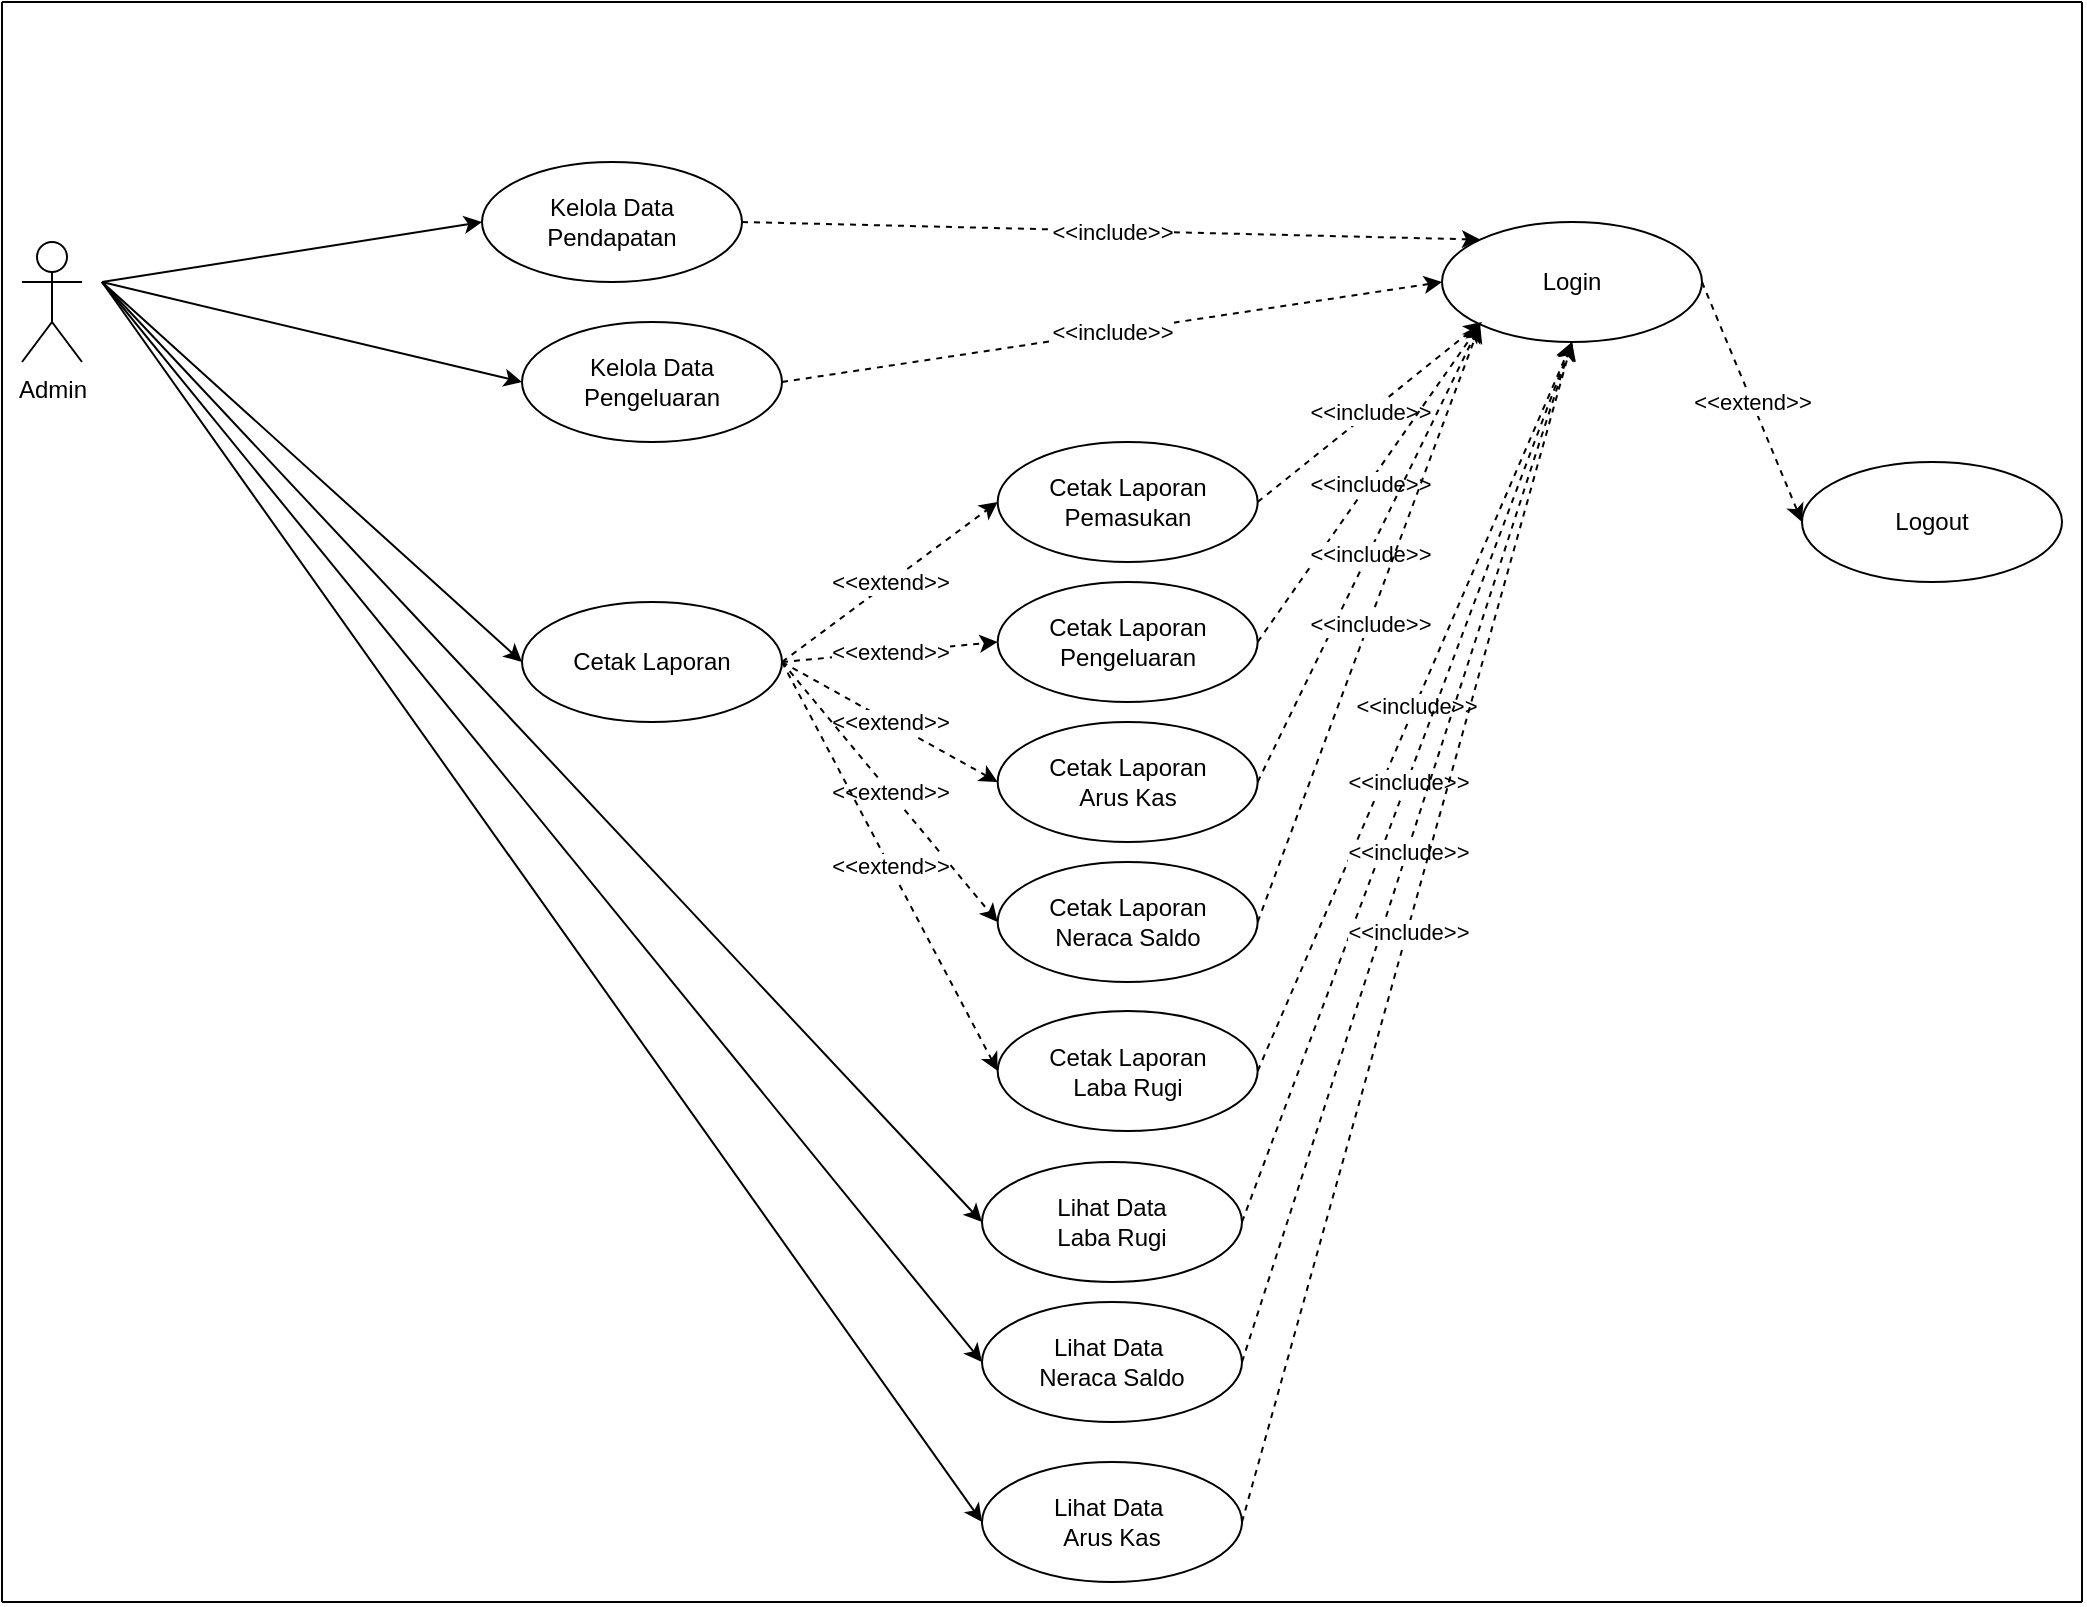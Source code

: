 <mxfile version="13.9.9" type="device" pages="10"><diagram id="4kmiAtKy9nEvLgpCRwei" name="UCD"><mxGraphModel dx="1280" dy="803" grid="1" gridSize="10" guides="1" tooltips="1" connect="1" arrows="1" fold="1" page="1" pageScale="1" pageWidth="827" pageHeight="1169" math="0" shadow="0"><root><mxCell id="0"/><mxCell id="1" parent="0"/><mxCell id="tYCeEDqMF08fynIbC1CD-1" value="Admin" style="shape=umlActor;verticalLabelPosition=bottom;verticalAlign=top;html=1;outlineConnect=0;" vertex="1" parent="1"><mxGeometry x="170" y="200" width="30" height="60" as="geometry"/></mxCell><mxCell id="tYCeEDqMF08fynIbC1CD-2" value="Kelola Data Pendapatan" style="ellipse;whiteSpace=wrap;html=1;" vertex="1" parent="1"><mxGeometry x="400" y="160" width="130" height="60" as="geometry"/></mxCell><mxCell id="tYCeEDqMF08fynIbC1CD-3" value="Kelola Data Pengeluaran" style="ellipse;whiteSpace=wrap;html=1;" vertex="1" parent="1"><mxGeometry x="420" y="240" width="130" height="60" as="geometry"/></mxCell><mxCell id="tYCeEDqMF08fynIbC1CD-5" value="Cetak Laporan" style="ellipse;whiteSpace=wrap;html=1;" vertex="1" parent="1"><mxGeometry x="420" y="380" width="130" height="60" as="geometry"/></mxCell><mxCell id="tYCeEDqMF08fynIbC1CD-6" value="Login" style="ellipse;whiteSpace=wrap;html=1;" vertex="1" parent="1"><mxGeometry x="880" y="190" width="130" height="60" as="geometry"/></mxCell><mxCell id="tYCeEDqMF08fynIbC1CD-7" value="" style="endArrow=classic;html=1;dashed=1;exitX=1;exitY=0.5;exitDx=0;exitDy=0;entryX=0;entryY=0;entryDx=0;entryDy=0;" edge="1" parent="1" source="tYCeEDqMF08fynIbC1CD-2" target="tYCeEDqMF08fynIbC1CD-6"><mxGeometry relative="1" as="geometry"><mxPoint x="540" y="150" as="sourcePoint"/><mxPoint x="340" y="440" as="targetPoint"/></mxGeometry></mxCell><mxCell id="tYCeEDqMF08fynIbC1CD-8" value="&amp;lt;&amp;lt;include&amp;gt;&amp;gt;" style="edgeLabel;resizable=0;html=1;align=center;verticalAlign=middle;" connectable="0" vertex="1" parent="tYCeEDqMF08fynIbC1CD-7"><mxGeometry relative="1" as="geometry"/></mxCell><mxCell id="tYCeEDqMF08fynIbC1CD-9" value="" style="endArrow=classic;html=1;dashed=1;exitX=1;exitY=0.5;exitDx=0;exitDy=0;entryX=0;entryY=0.5;entryDx=0;entryDy=0;" edge="1" parent="1" source="tYCeEDqMF08fynIbC1CD-3" target="tYCeEDqMF08fynIbC1CD-6"><mxGeometry relative="1" as="geometry"><mxPoint x="500" y="130" as="sourcePoint"/><mxPoint x="620" y="210" as="targetPoint"/></mxGeometry></mxCell><mxCell id="tYCeEDqMF08fynIbC1CD-10" value="&amp;lt;&amp;lt;include&amp;gt;&amp;gt;" style="edgeLabel;resizable=0;html=1;align=center;verticalAlign=middle;" connectable="0" vertex="1" parent="tYCeEDqMF08fynIbC1CD-9"><mxGeometry relative="1" as="geometry"/></mxCell><mxCell id="tYCeEDqMF08fynIbC1CD-13" value="Logout" style="ellipse;whiteSpace=wrap;html=1;" vertex="1" parent="1"><mxGeometry x="1060" y="310" width="130" height="60" as="geometry"/></mxCell><mxCell id="tYCeEDqMF08fynIbC1CD-14" value="" style="endArrow=none;html=1;" edge="1" parent="1"><mxGeometry width="50" height="50" relative="1" as="geometry"><mxPoint x="160" y="880" as="sourcePoint"/><mxPoint x="160" y="80" as="targetPoint"/></mxGeometry></mxCell><mxCell id="tYCeEDqMF08fynIbC1CD-15" value="" style="endArrow=none;html=1;" edge="1" parent="1"><mxGeometry width="50" height="50" relative="1" as="geometry"><mxPoint x="1200" y="880" as="sourcePoint"/><mxPoint x="1200" y="80" as="targetPoint"/></mxGeometry></mxCell><mxCell id="tYCeEDqMF08fynIbC1CD-16" value="" style="endArrow=none;html=1;" edge="1" parent="1"><mxGeometry width="50" height="50" relative="1" as="geometry"><mxPoint x="1200" y="880" as="sourcePoint"/><mxPoint x="160" y="880" as="targetPoint"/></mxGeometry></mxCell><mxCell id="tYCeEDqMF08fynIbC1CD-17" value="" style="endArrow=none;html=1;" edge="1" parent="1"><mxGeometry width="50" height="50" relative="1" as="geometry"><mxPoint x="1200" y="80" as="sourcePoint"/><mxPoint x="160" y="80" as="targetPoint"/></mxGeometry></mxCell><mxCell id="tYCeEDqMF08fynIbC1CD-18" value="Lihat Data &lt;br&gt;Laba Rugi" style="ellipse;whiteSpace=wrap;html=1;" vertex="1" parent="1"><mxGeometry x="650" y="660" width="130" height="60" as="geometry"/></mxCell><mxCell id="tYCeEDqMF08fynIbC1CD-19" value="Lihat Data&amp;nbsp;&lt;br&gt;Neraca Saldo" style="ellipse;whiteSpace=wrap;html=1;" vertex="1" parent="1"><mxGeometry x="650" y="730" width="130" height="60" as="geometry"/></mxCell><mxCell id="tYCeEDqMF08fynIbC1CD-20" value="Lihat Data&amp;nbsp;&lt;br&gt;Arus Kas" style="ellipse;whiteSpace=wrap;html=1;" vertex="1" parent="1"><mxGeometry x="650" y="810" width="130" height="60" as="geometry"/></mxCell><mxCell id="tYCeEDqMF08fynIbC1CD-21" value="" style="endArrow=classic;html=1;entryX=0;entryY=0.5;entryDx=0;entryDy=0;" edge="1" parent="1" target="tYCeEDqMF08fynIbC1CD-2"><mxGeometry width="50" height="50" relative="1" as="geometry"><mxPoint x="210" y="220" as="sourcePoint"/><mxPoint x="290" y="370" as="targetPoint"/></mxGeometry></mxCell><mxCell id="tYCeEDqMF08fynIbC1CD-22" value="" style="endArrow=classic;html=1;entryX=0;entryY=0.5;entryDx=0;entryDy=0;" edge="1" parent="1" target="tYCeEDqMF08fynIbC1CD-3"><mxGeometry width="50" height="50" relative="1" as="geometry"><mxPoint x="210" y="220" as="sourcePoint"/><mxPoint x="370.0" y="130.0" as="targetPoint"/></mxGeometry></mxCell><mxCell id="tYCeEDqMF08fynIbC1CD-24" value="" style="endArrow=classic;html=1;entryX=0;entryY=0.5;entryDx=0;entryDy=0;" edge="1" parent="1" target="tYCeEDqMF08fynIbC1CD-5"><mxGeometry width="50" height="50" relative="1" as="geometry"><mxPoint x="210" y="220" as="sourcePoint"/><mxPoint x="370.0" y="290.0" as="targetPoint"/></mxGeometry></mxCell><mxCell id="tYCeEDqMF08fynIbC1CD-25" value="" style="endArrow=classic;html=1;entryX=0;entryY=0.5;entryDx=0;entryDy=0;" edge="1" parent="1" target="tYCeEDqMF08fynIbC1CD-18"><mxGeometry width="50" height="50" relative="1" as="geometry"><mxPoint x="210" y="220" as="sourcePoint"/><mxPoint x="370.0" y="370" as="targetPoint"/></mxGeometry></mxCell><mxCell id="tYCeEDqMF08fynIbC1CD-26" value="" style="endArrow=classic;html=1;entryX=0;entryY=0.5;entryDx=0;entryDy=0;" edge="1" parent="1" target="tYCeEDqMF08fynIbC1CD-19"><mxGeometry width="50" height="50" relative="1" as="geometry"><mxPoint x="210" y="220" as="sourcePoint"/><mxPoint x="350" y="480" as="targetPoint"/></mxGeometry></mxCell><mxCell id="tYCeEDqMF08fynIbC1CD-27" value="" style="endArrow=classic;html=1;entryX=0;entryY=0.5;entryDx=0;entryDy=0;" edge="1" parent="1" target="tYCeEDqMF08fynIbC1CD-20"><mxGeometry width="50" height="50" relative="1" as="geometry"><mxPoint x="210" y="220" as="sourcePoint"/><mxPoint x="370.0" y="510" as="targetPoint"/></mxGeometry></mxCell><mxCell id="tYCeEDqMF08fynIbC1CD-28" value="Cetak Laporan&lt;br&gt;Pemasukan" style="ellipse;whiteSpace=wrap;html=1;" vertex="1" parent="1"><mxGeometry x="657.83" y="300" width="130" height="60" as="geometry"/></mxCell><mxCell id="tYCeEDqMF08fynIbC1CD-29" value="Cetak Laporan&lt;br&gt;Pengeluaran" style="ellipse;whiteSpace=wrap;html=1;" vertex="1" parent="1"><mxGeometry x="657.83" y="370" width="130" height="60" as="geometry"/></mxCell><mxCell id="tYCeEDqMF08fynIbC1CD-30" value="Cetak Laporan&lt;br&gt;Arus Kas" style="ellipse;whiteSpace=wrap;html=1;" vertex="1" parent="1"><mxGeometry x="657.83" y="440" width="130" height="60" as="geometry"/></mxCell><mxCell id="tYCeEDqMF08fynIbC1CD-31" value="Cetak Laporan&lt;br&gt;Neraca Saldo" style="ellipse;whiteSpace=wrap;html=1;" vertex="1" parent="1"><mxGeometry x="657.83" y="510" width="130" height="60" as="geometry"/></mxCell><mxCell id="tYCeEDqMF08fynIbC1CD-32" value="Cetak Laporan&lt;br&gt;Laba Rugi" style="ellipse;whiteSpace=wrap;html=1;" vertex="1" parent="1"><mxGeometry x="657.83" y="584.5" width="130" height="60" as="geometry"/></mxCell><mxCell id="tYCeEDqMF08fynIbC1CD-33" value="" style="endArrow=classic;html=1;exitX=1;exitY=0.5;exitDx=0;exitDy=0;entryX=0;entryY=0.5;entryDx=0;entryDy=0;dashed=1;" edge="1" parent="1" source="tYCeEDqMF08fynIbC1CD-5" target="tYCeEDqMF08fynIbC1CD-29"><mxGeometry relative="1" as="geometry"><mxPoint x="554.0" y="440" as="sourcePoint"/><mxPoint x="667.83" y="340" as="targetPoint"/></mxGeometry></mxCell><mxCell id="tYCeEDqMF08fynIbC1CD-34" value="&amp;lt;&amp;lt;extend&amp;gt;&amp;gt;" style="edgeLabel;resizable=0;html=1;align=center;verticalAlign=middle;" connectable="0" vertex="1" parent="tYCeEDqMF08fynIbC1CD-33"><mxGeometry relative="1" as="geometry"/></mxCell><mxCell id="tYCeEDqMF08fynIbC1CD-35" value="" style="endArrow=classic;html=1;exitX=1;exitY=0.5;exitDx=0;exitDy=0;entryX=0;entryY=0.5;entryDx=0;entryDy=0;dashed=1;" edge="1" parent="1" source="tYCeEDqMF08fynIbC1CD-5" target="tYCeEDqMF08fynIbC1CD-30"><mxGeometry relative="1" as="geometry"><mxPoint x="554" y="440" as="sourcePoint"/><mxPoint x="667.83" y="410" as="targetPoint"/></mxGeometry></mxCell><mxCell id="tYCeEDqMF08fynIbC1CD-36" value="&amp;lt;&amp;lt;extend&amp;gt;&amp;gt;" style="edgeLabel;resizable=0;html=1;align=center;verticalAlign=middle;" connectable="0" vertex="1" parent="tYCeEDqMF08fynIbC1CD-35"><mxGeometry relative="1" as="geometry"/></mxCell><mxCell id="tYCeEDqMF08fynIbC1CD-37" value="" style="endArrow=classic;html=1;exitX=1;exitY=0.5;exitDx=0;exitDy=0;entryX=0;entryY=0.5;entryDx=0;entryDy=0;dashed=1;" edge="1" parent="1" source="tYCeEDqMF08fynIbC1CD-5" target="tYCeEDqMF08fynIbC1CD-31"><mxGeometry relative="1" as="geometry"><mxPoint x="554" y="440" as="sourcePoint"/><mxPoint x="667.83" y="480.0" as="targetPoint"/></mxGeometry></mxCell><mxCell id="tYCeEDqMF08fynIbC1CD-38" value="&amp;lt;&amp;lt;extend&amp;gt;&amp;gt;" style="edgeLabel;resizable=0;html=1;align=center;verticalAlign=middle;" connectable="0" vertex="1" parent="tYCeEDqMF08fynIbC1CD-37"><mxGeometry relative="1" as="geometry"/></mxCell><mxCell id="tYCeEDqMF08fynIbC1CD-39" value="" style="endArrow=classic;html=1;exitX=1;exitY=0.5;exitDx=0;exitDy=0;dashed=1;entryX=0;entryY=0.5;entryDx=0;entryDy=0;" edge="1" parent="1" source="tYCeEDqMF08fynIbC1CD-5" target="tYCeEDqMF08fynIbC1CD-32"><mxGeometry relative="1" as="geometry"><mxPoint x="554" y="440" as="sourcePoint"/><mxPoint x="650" y="610" as="targetPoint"/></mxGeometry></mxCell><mxCell id="tYCeEDqMF08fynIbC1CD-40" value="&amp;lt;&amp;lt;extend&amp;gt;&amp;gt;" style="edgeLabel;resizable=0;html=1;align=center;verticalAlign=middle;" connectable="0" vertex="1" parent="tYCeEDqMF08fynIbC1CD-39"><mxGeometry relative="1" as="geometry"/></mxCell><mxCell id="tYCeEDqMF08fynIbC1CD-41" value="" style="endArrow=classic;html=1;dashed=1;exitX=1;exitY=0.5;exitDx=0;exitDy=0;" edge="1" parent="1" source="tYCeEDqMF08fynIbC1CD-28"><mxGeometry relative="1" as="geometry"><mxPoint x="500" y="290" as="sourcePoint"/><mxPoint x="900" y="240" as="targetPoint"/></mxGeometry></mxCell><mxCell id="tYCeEDqMF08fynIbC1CD-42" value="&amp;lt;&amp;lt;include&amp;gt;&amp;gt;" style="edgeLabel;resizable=0;html=1;align=center;verticalAlign=middle;" connectable="0" vertex="1" parent="tYCeEDqMF08fynIbC1CD-41"><mxGeometry relative="1" as="geometry"/></mxCell><mxCell id="tYCeEDqMF08fynIbC1CD-43" value="" style="endArrow=classic;html=1;dashed=1;exitX=1;exitY=0.5;exitDx=0;exitDy=0;entryX=0;entryY=1;entryDx=0;entryDy=0;" edge="1" parent="1" source="tYCeEDqMF08fynIbC1CD-29" target="tYCeEDqMF08fynIbC1CD-6"><mxGeometry relative="1" as="geometry"><mxPoint x="797.83" y="340" as="sourcePoint"/><mxPoint x="910" y="250" as="targetPoint"/></mxGeometry></mxCell><mxCell id="tYCeEDqMF08fynIbC1CD-44" value="&amp;lt;&amp;lt;include&amp;gt;&amp;gt;" style="edgeLabel;resizable=0;html=1;align=center;verticalAlign=middle;" connectable="0" vertex="1" parent="tYCeEDqMF08fynIbC1CD-43"><mxGeometry relative="1" as="geometry"/></mxCell><mxCell id="tYCeEDqMF08fynIbC1CD-45" value="" style="endArrow=classic;html=1;dashed=1;exitX=1;exitY=0.5;exitDx=0;exitDy=0;entryX=0;entryY=1;entryDx=0;entryDy=0;" edge="1" parent="1" source="tYCeEDqMF08fynIbC1CD-30" target="tYCeEDqMF08fynIbC1CD-6"><mxGeometry relative="1" as="geometry"><mxPoint x="797.83" y="410" as="sourcePoint"/><mxPoint x="930" y="260" as="targetPoint"/></mxGeometry></mxCell><mxCell id="tYCeEDqMF08fynIbC1CD-46" value="&amp;lt;&amp;lt;include&amp;gt;&amp;gt;" style="edgeLabel;resizable=0;html=1;align=center;verticalAlign=middle;" connectable="0" vertex="1" parent="tYCeEDqMF08fynIbC1CD-45"><mxGeometry relative="1" as="geometry"/></mxCell><mxCell id="tYCeEDqMF08fynIbC1CD-47" value="" style="endArrow=classic;html=1;dashed=1;exitX=1;exitY=0.5;exitDx=0;exitDy=0;entryX=0;entryY=1;entryDx=0;entryDy=0;" edge="1" parent="1" source="tYCeEDqMF08fynIbC1CD-31" target="tYCeEDqMF08fynIbC1CD-6"><mxGeometry relative="1" as="geometry"><mxPoint x="797.83" y="480" as="sourcePoint"/><mxPoint x="931" y="249" as="targetPoint"/></mxGeometry></mxCell><mxCell id="tYCeEDqMF08fynIbC1CD-48" value="&amp;lt;&amp;lt;include&amp;gt;&amp;gt;" style="edgeLabel;resizable=0;html=1;align=center;verticalAlign=middle;" connectable="0" vertex="1" parent="tYCeEDqMF08fynIbC1CD-47"><mxGeometry relative="1" as="geometry"/></mxCell><mxCell id="tYCeEDqMF08fynIbC1CD-49" value="" style="endArrow=classic;html=1;dashed=1;exitX=1;exitY=0.5;exitDx=0;exitDy=0;entryX=0.5;entryY=1;entryDx=0;entryDy=0;" edge="1" parent="1" source="tYCeEDqMF08fynIbC1CD-32" target="tYCeEDqMF08fynIbC1CD-6"><mxGeometry relative="1" as="geometry"><mxPoint x="797.83" y="550.0" as="sourcePoint"/><mxPoint x="908.834" y="251.119" as="targetPoint"/></mxGeometry></mxCell><mxCell id="tYCeEDqMF08fynIbC1CD-50" value="&amp;lt;&amp;lt;include&amp;gt;&amp;gt;" style="edgeLabel;resizable=0;html=1;align=center;verticalAlign=middle;" connectable="0" vertex="1" parent="tYCeEDqMF08fynIbC1CD-49"><mxGeometry relative="1" as="geometry"/></mxCell><mxCell id="tYCeEDqMF08fynIbC1CD-51" value="" style="endArrow=classic;html=1;dashed=1;entryX=0.5;entryY=1;entryDx=0;entryDy=0;exitX=1;exitY=0.5;exitDx=0;exitDy=0;" edge="1" parent="1" source="tYCeEDqMF08fynIbC1CD-18" target="tYCeEDqMF08fynIbC1CD-6"><mxGeometry relative="1" as="geometry"><mxPoint x="797.83" y="624.5" as="sourcePoint"/><mxPoint x="955" y="260.0" as="targetPoint"/></mxGeometry></mxCell><mxCell id="tYCeEDqMF08fynIbC1CD-52" value="&amp;lt;&amp;lt;include&amp;gt;&amp;gt;" style="edgeLabel;resizable=0;html=1;align=center;verticalAlign=middle;" connectable="0" vertex="1" parent="tYCeEDqMF08fynIbC1CD-51"><mxGeometry relative="1" as="geometry"/></mxCell><mxCell id="tYCeEDqMF08fynIbC1CD-53" value="" style="endArrow=classic;html=1;dashed=1;entryX=0.5;entryY=1;entryDx=0;entryDy=0;exitX=1;exitY=0.5;exitDx=0;exitDy=0;" edge="1" parent="1" source="tYCeEDqMF08fynIbC1CD-19" target="tYCeEDqMF08fynIbC1CD-6"><mxGeometry relative="1" as="geometry"><mxPoint x="790.0" y="700" as="sourcePoint"/><mxPoint x="955" y="260.0" as="targetPoint"/></mxGeometry></mxCell><mxCell id="tYCeEDqMF08fynIbC1CD-54" value="&amp;lt;&amp;lt;include&amp;gt;&amp;gt;" style="edgeLabel;resizable=0;html=1;align=center;verticalAlign=middle;" connectable="0" vertex="1" parent="tYCeEDqMF08fynIbC1CD-53"><mxGeometry relative="1" as="geometry"/></mxCell><mxCell id="tYCeEDqMF08fynIbC1CD-55" value="" style="endArrow=classic;html=1;dashed=1;entryX=0.5;entryY=1;entryDx=0;entryDy=0;exitX=1;exitY=0.5;exitDx=0;exitDy=0;" edge="1" parent="1" source="tYCeEDqMF08fynIbC1CD-20" target="tYCeEDqMF08fynIbC1CD-6"><mxGeometry relative="1" as="geometry"><mxPoint x="790.0" y="770" as="sourcePoint"/><mxPoint x="955" y="260.0" as="targetPoint"/></mxGeometry></mxCell><mxCell id="tYCeEDqMF08fynIbC1CD-56" value="&amp;lt;&amp;lt;include&amp;gt;&amp;gt;" style="edgeLabel;resizable=0;html=1;align=center;verticalAlign=middle;" connectable="0" vertex="1" parent="tYCeEDqMF08fynIbC1CD-55"><mxGeometry relative="1" as="geometry"/></mxCell><mxCell id="tYCeEDqMF08fynIbC1CD-57" value="" style="endArrow=classic;html=1;exitX=1;exitY=0.5;exitDx=0;exitDy=0;entryX=0;entryY=0.5;entryDx=0;entryDy=0;dashed=1;" edge="1" parent="1" source="tYCeEDqMF08fynIbC1CD-5"><mxGeometry relative="1" as="geometry"><mxPoint x="544.0" y="430" as="sourcePoint"/><mxPoint x="657.83" y="330" as="targetPoint"/></mxGeometry></mxCell><mxCell id="tYCeEDqMF08fynIbC1CD-58" value="&amp;lt;&amp;lt;extend&amp;gt;&amp;gt;" style="edgeLabel;resizable=0;html=1;align=center;verticalAlign=middle;" connectable="0" vertex="1" parent="tYCeEDqMF08fynIbC1CD-57"><mxGeometry relative="1" as="geometry"/></mxCell><mxCell id="tYCeEDqMF08fynIbC1CD-59" value="" style="endArrow=classic;html=1;exitX=1;exitY=0.5;exitDx=0;exitDy=0;entryX=0;entryY=0.5;entryDx=0;entryDy=0;dashed=1;" edge="1" parent="1" source="tYCeEDqMF08fynIbC1CD-6" target="tYCeEDqMF08fynIbC1CD-13"><mxGeometry relative="1" as="geometry"><mxPoint x="554.0" y="440" as="sourcePoint"/><mxPoint x="667.83" y="340" as="targetPoint"/></mxGeometry></mxCell><mxCell id="tYCeEDqMF08fynIbC1CD-60" value="&amp;lt;&amp;lt;extend&amp;gt;&amp;gt;" style="edgeLabel;resizable=0;html=1;align=center;verticalAlign=middle;" connectable="0" vertex="1" parent="tYCeEDqMF08fynIbC1CD-59"><mxGeometry relative="1" as="geometry"/></mxCell></root></mxGraphModel></diagram><diagram id="q11YyFQEiw3C7KnpU5AF" name="CD"><mxGraphModel dx="1280" dy="3141" grid="1" gridSize="10" guides="1" tooltips="1" connect="1" arrows="1" fold="1" page="1" pageScale="1" pageWidth="827" pageHeight="1169" math="0" shadow="0"><root><mxCell id="6ki_7aTZV0kdRkcrF936-0"/><mxCell id="6ki_7aTZV0kdRkcrF936-1" parent="6ki_7aTZV0kdRkcrF936-0"/><mxCell id="Ex8p9PTZ4XBPJWgtMzSK-0" value="admin" style="swimlane;fontStyle=1;align=center;verticalAlign=top;childLayout=stackLayout;horizontal=1;startSize=26;horizontalStack=0;resizeParent=1;resizeParentMax=0;resizeLast=0;collapsible=1;marginBottom=0;fontSize=18;" parent="6ki_7aTZV0kdRkcrF936-1" vertex="1"><mxGeometry x="520" y="-1510" width="270" height="164" as="geometry"/></mxCell><mxCell id="Ex8p9PTZ4XBPJWgtMzSK-1" value="+ id_admin: int(11) (PK)" style="text;align=left;verticalAlign=top;spacingLeft=4;spacingRight=4;overflow=hidden;rotatable=0;points=[[0,0.5],[1,0.5]];portConstraint=eastwest;fontSize=18;" parent="Ex8p9PTZ4XBPJWgtMzSK-0" vertex="1"><mxGeometry y="26" width="270" height="26" as="geometry"/></mxCell><mxCell id="Ex8p9PTZ4XBPJWgtMzSK-2" value="+ nama: varchar(40)" style="text;align=left;verticalAlign=top;spacingLeft=4;spacingRight=4;overflow=hidden;rotatable=0;points=[[0,0.5],[1,0.5]];portConstraint=eastwest;fontSize=18;" parent="Ex8p9PTZ4XBPJWgtMzSK-0" vertex="1"><mxGeometry y="52" width="270" height="26" as="geometry"/></mxCell><mxCell id="Ex8p9PTZ4XBPJWgtMzSK-3" value="+ email: varchar(40)" style="text;align=left;verticalAlign=top;spacingLeft=4;spacingRight=4;overflow=hidden;rotatable=0;points=[[0,0.5],[1,0.5]];portConstraint=eastwest;fontSize=18;" parent="Ex8p9PTZ4XBPJWgtMzSK-0" vertex="1"><mxGeometry y="78" width="270" height="26" as="geometry"/></mxCell><mxCell id="Ex8p9PTZ4XBPJWgtMzSK-4" value="+ pass: varchar(40)" style="text;align=left;verticalAlign=top;spacingLeft=4;spacingRight=4;overflow=hidden;rotatable=0;points=[[0,0.5],[1,0.5]];portConstraint=eastwest;fontSize=18;" parent="Ex8p9PTZ4XBPJWgtMzSK-0" vertex="1"><mxGeometry y="104" width="270" height="26" as="geometry"/></mxCell><mxCell id="Ex8p9PTZ4XBPJWgtMzSK-5" value="" style="line;strokeWidth=1;align=left;verticalAlign=middle;spacingTop=-1;spacingLeft=3;spacingRight=3;rotatable=0;labelPosition=right;points=[];portConstraint=eastwest;fontSize=18;" parent="Ex8p9PTZ4XBPJWgtMzSK-0" vertex="1"><mxGeometry y="130" width="270" height="8" as="geometry"/></mxCell><mxCell id="Ex8p9PTZ4XBPJWgtMzSK-6" value="+ login()&#10;" style="text;align=left;verticalAlign=top;spacingLeft=4;spacingRight=4;overflow=hidden;rotatable=0;points=[[0,0.5],[1,0.5]];portConstraint=eastwest;fontSize=18;" parent="Ex8p9PTZ4XBPJWgtMzSK-0" vertex="1"><mxGeometry y="138" width="270" height="26" as="geometry"/></mxCell><mxCell id="Ex8p9PTZ4XBPJWgtMzSK-22" value="pemasukan" style="swimlane;fontStyle=1;align=center;verticalAlign=top;childLayout=stackLayout;horizontal=1;startSize=26;horizontalStack=0;resizeParent=1;resizeParentMax=0;resizeLast=0;collapsible=1;marginBottom=0;fontSize=18;" parent="6ki_7aTZV0kdRkcrF936-1" vertex="1"><mxGeometry x="910" y="-1510" width="270" height="242" as="geometry"/></mxCell><mxCell id="Ex8p9PTZ4XBPJWgtMzSK-23" value="+ id_pemasukan: int(11) (PK)" style="text;align=left;verticalAlign=top;spacingLeft=4;spacingRight=4;overflow=hidden;rotatable=0;points=[[0,0.5],[1,0.5]];portConstraint=eastwest;fontSize=18;" parent="Ex8p9PTZ4XBPJWgtMzSK-22" vertex="1"><mxGeometry y="26" width="270" height="26" as="geometry"/></mxCell><mxCell id="Ex8p9PTZ4XBPJWgtMzSK-24" value="+ tgl_pemasukan: date" style="text;align=left;verticalAlign=top;spacingLeft=4;spacingRight=4;overflow=hidden;rotatable=0;points=[[0,0.5],[1,0.5]];portConstraint=eastwest;fontSize=18;" parent="Ex8p9PTZ4XBPJWgtMzSK-22" vertex="1"><mxGeometry y="52" width="270" height="26" as="geometry"/></mxCell><mxCell id="Ex8p9PTZ4XBPJWgtMzSK-25" value="+ jumlah: int(11)" style="text;align=left;verticalAlign=top;spacingLeft=4;spacingRight=4;overflow=hidden;rotatable=0;points=[[0,0.5],[1,0.5]];portConstraint=eastwest;fontSize=18;" parent="Ex8p9PTZ4XBPJWgtMzSK-22" vertex="1"><mxGeometry y="78" width="270" height="26" as="geometry"/></mxCell><mxCell id="Ex8p9PTZ4XBPJWgtMzSK-26" value="+ sumber: text" style="text;align=left;verticalAlign=top;spacingLeft=4;spacingRight=4;overflow=hidden;rotatable=0;points=[[0,0.5],[1,0.5]];portConstraint=eastwest;fontSize=18;" parent="Ex8p9PTZ4XBPJWgtMzSK-22" vertex="1"><mxGeometry y="104" width="270" height="26" as="geometry"/></mxCell><mxCell id="Ex8p9PTZ4XBPJWgtMzSK-29" value="" style="line;strokeWidth=1;align=left;verticalAlign=middle;spacingTop=-1;spacingLeft=3;spacingRight=3;rotatable=0;labelPosition=right;points=[];portConstraint=eastwest;fontSize=18;" parent="Ex8p9PTZ4XBPJWgtMzSK-22" vertex="1"><mxGeometry y="130" width="270" height="8" as="geometry"/></mxCell><mxCell id="Ex8p9PTZ4XBPJWgtMzSK-30" value="+ edit()&#10;" style="text;align=left;verticalAlign=top;spacingLeft=4;spacingRight=4;overflow=hidden;rotatable=0;points=[[0,0.5],[1,0.5]];portConstraint=eastwest;fontSize=18;" parent="Ex8p9PTZ4XBPJWgtMzSK-22" vertex="1"><mxGeometry y="138" width="270" height="26" as="geometry"/></mxCell><mxCell id="Ex8p9PTZ4XBPJWgtMzSK-31" value="+ hapus()" style="text;align=left;verticalAlign=top;spacingLeft=4;spacingRight=4;overflow=hidden;rotatable=0;points=[[0,0.5],[1,0.5]];portConstraint=eastwest;fontSize=18;" parent="Ex8p9PTZ4XBPJWgtMzSK-22" vertex="1"><mxGeometry y="164" width="270" height="26" as="geometry"/></mxCell><mxCell id="Ex8p9PTZ4XBPJWgtMzSK-32" value="+ tambah()" style="text;align=left;verticalAlign=top;spacingLeft=4;spacingRight=4;overflow=hidden;rotatable=0;points=[[0,0.5],[1,0.5]];portConstraint=eastwest;fontSize=18;" parent="Ex8p9PTZ4XBPJWgtMzSK-22" vertex="1"><mxGeometry y="190" width="270" height="26" as="geometry"/></mxCell><mxCell id="Ex8p9PTZ4XBPJWgtMzSK-33" value="+ simpan()" style="text;align=left;verticalAlign=top;spacingLeft=4;spacingRight=4;overflow=hidden;rotatable=0;points=[[0,0.5],[1,0.5]];portConstraint=eastwest;fontSize=18;" parent="Ex8p9PTZ4XBPJWgtMzSK-22" vertex="1"><mxGeometry y="216" width="270" height="26" as="geometry"/></mxCell><mxCell id="Ex8p9PTZ4XBPJWgtMzSK-34" value="pengeluaran" style="swimlane;fontStyle=1;align=center;verticalAlign=top;childLayout=stackLayout;horizontal=1;startSize=26;horizontalStack=0;resizeParent=1;resizeParentMax=0;resizeLast=0;collapsible=1;marginBottom=0;fontSize=18;" parent="6ki_7aTZV0kdRkcrF936-1" vertex="1"><mxGeometry x="910" y="-1920" width="270" height="242" as="geometry"/></mxCell><mxCell id="Ex8p9PTZ4XBPJWgtMzSK-35" value="+ id_pengeluaran: int(11) (PK)" style="text;align=left;verticalAlign=top;spacingLeft=4;spacingRight=4;overflow=hidden;rotatable=0;points=[[0,0.5],[1,0.5]];portConstraint=eastwest;fontSize=18;" parent="Ex8p9PTZ4XBPJWgtMzSK-34" vertex="1"><mxGeometry y="26" width="270" height="26" as="geometry"/></mxCell><mxCell id="Ex8p9PTZ4XBPJWgtMzSK-36" value="+ tgl_pemgeluaran: date" style="text;align=left;verticalAlign=top;spacingLeft=4;spacingRight=4;overflow=hidden;rotatable=0;points=[[0,0.5],[1,0.5]];portConstraint=eastwest;fontSize=18;" parent="Ex8p9PTZ4XBPJWgtMzSK-34" vertex="1"><mxGeometry y="52" width="270" height="26" as="geometry"/></mxCell><mxCell id="Ex8p9PTZ4XBPJWgtMzSK-37" value="+ jumlah: int(11)" style="text;align=left;verticalAlign=top;spacingLeft=4;spacingRight=4;overflow=hidden;rotatable=0;points=[[0,0.5],[1,0.5]];portConstraint=eastwest;fontSize=18;" parent="Ex8p9PTZ4XBPJWgtMzSK-34" vertex="1"><mxGeometry y="78" width="270" height="26" as="geometry"/></mxCell><mxCell id="Ex8p9PTZ4XBPJWgtMzSK-38" value="+ sumber: text" style="text;align=left;verticalAlign=top;spacingLeft=4;spacingRight=4;overflow=hidden;rotatable=0;points=[[0,0.5],[1,0.5]];portConstraint=eastwest;fontSize=18;" parent="Ex8p9PTZ4XBPJWgtMzSK-34" vertex="1"><mxGeometry y="104" width="270" height="26" as="geometry"/></mxCell><mxCell id="Ex8p9PTZ4XBPJWgtMzSK-39" value="" style="line;strokeWidth=1;align=left;verticalAlign=middle;spacingTop=-1;spacingLeft=3;spacingRight=3;rotatable=0;labelPosition=right;points=[];portConstraint=eastwest;fontSize=18;" parent="Ex8p9PTZ4XBPJWgtMzSK-34" vertex="1"><mxGeometry y="130" width="270" height="8" as="geometry"/></mxCell><mxCell id="Ex8p9PTZ4XBPJWgtMzSK-40" value="+ edit()&#10;" style="text;align=left;verticalAlign=top;spacingLeft=4;spacingRight=4;overflow=hidden;rotatable=0;points=[[0,0.5],[1,0.5]];portConstraint=eastwest;fontSize=18;" parent="Ex8p9PTZ4XBPJWgtMzSK-34" vertex="1"><mxGeometry y="138" width="270" height="26" as="geometry"/></mxCell><mxCell id="Ex8p9PTZ4XBPJWgtMzSK-41" value="+ hapus()" style="text;align=left;verticalAlign=top;spacingLeft=4;spacingRight=4;overflow=hidden;rotatable=0;points=[[0,0.5],[1,0.5]];portConstraint=eastwest;fontSize=18;" parent="Ex8p9PTZ4XBPJWgtMzSK-34" vertex="1"><mxGeometry y="164" width="270" height="26" as="geometry"/></mxCell><mxCell id="Ex8p9PTZ4XBPJWgtMzSK-42" value="+ tambah()" style="text;align=left;verticalAlign=top;spacingLeft=4;spacingRight=4;overflow=hidden;rotatable=0;points=[[0,0.5],[1,0.5]];portConstraint=eastwest;fontSize=18;" parent="Ex8p9PTZ4XBPJWgtMzSK-34" vertex="1"><mxGeometry y="190" width="270" height="26" as="geometry"/></mxCell><mxCell id="Ex8p9PTZ4XBPJWgtMzSK-43" value="+ simpan()" style="text;align=left;verticalAlign=top;spacingLeft=4;spacingRight=4;overflow=hidden;rotatable=0;points=[[0,0.5],[1,0.5]];portConstraint=eastwest;fontSize=18;" parent="Ex8p9PTZ4XBPJWgtMzSK-34" vertex="1"><mxGeometry y="216" width="270" height="26" as="geometry"/></mxCell><mxCell id="Ex8p9PTZ4XBPJWgtMzSK-45" value="" style="endArrow=none;html=1;exitX=1;exitY=0.5;exitDx=0;exitDy=0;entryX=0;entryY=0.5;entryDx=0;entryDy=0;" parent="6ki_7aTZV0kdRkcrF936-1" source="Ex8p9PTZ4XBPJWgtMzSK-1" target="Ex8p9PTZ4XBPJWgtMzSK-23" edge="1"><mxGeometry width="50" height="50" relative="1" as="geometry"><mxPoint x="720" y="-1200" as="sourcePoint"/><mxPoint x="770" y="-1250" as="targetPoint"/></mxGeometry></mxCell><mxCell id="hiZ-uurD7CRcBo1tlRq7-0" value="1..N" style="text;html=1;strokeColor=none;fillColor=none;align=center;verticalAlign=middle;whiteSpace=wrap;rounded=0;" vertex="1" parent="6ki_7aTZV0kdRkcrF936-1"><mxGeometry x="860" y="-1490" width="40" height="20" as="geometry"/></mxCell><mxCell id="hiZ-uurD7CRcBo1tlRq7-1" value="" style="endArrow=none;html=1;exitX=1;exitY=0.5;exitDx=0;exitDy=0;entryX=0;entryY=0.5;entryDx=0;entryDy=0;" edge="1" parent="6ki_7aTZV0kdRkcrF936-1" source="Ex8p9PTZ4XBPJWgtMzSK-1" target="Ex8p9PTZ4XBPJWgtMzSK-35"><mxGeometry width="50" height="50" relative="1" as="geometry"><mxPoint x="880" y="-1480" as="sourcePoint"/><mxPoint x="930" y="-1530" as="targetPoint"/><Array as="points"><mxPoint x="840" y="-1471"/><mxPoint x="840" y="-1881"/></Array></mxGeometry></mxCell><mxCell id="hiZ-uurD7CRcBo1tlRq7-2" value="1..N" style="text;html=1;strokeColor=none;fillColor=none;align=center;verticalAlign=middle;whiteSpace=wrap;rounded=0;" vertex="1" parent="6ki_7aTZV0kdRkcrF936-1"><mxGeometry x="860" y="-1900" width="40" height="20" as="geometry"/></mxCell></root></mxGraphModel></diagram><diagram id="pGMKPq_DkwyDw89W5EmB" name="AD-Admin"><mxGraphModel dx="904" dy="567" grid="1" gridSize="10" guides="1" tooltips="1" connect="1" arrows="1" fold="1" page="1" pageScale="1" pageWidth="827" pageHeight="1169" math="0" shadow="0"><root><mxCell id="17zIrIIDaWZCTqSmZn6S-0"/><mxCell id="17zIrIIDaWZCTqSmZn6S-1" parent="17zIrIIDaWZCTqSmZn6S-0"/><mxCell id="17zIrIIDaWZCTqSmZn6S-2" style="edgeStyle=orthogonalEdgeStyle;rounded=0;orthogonalLoop=1;jettySize=auto;html=1;entryX=0.5;entryY=0;entryDx=0;entryDy=0;" parent="17zIrIIDaWZCTqSmZn6S-1" source="17zIrIIDaWZCTqSmZn6S-3" target="17zIrIIDaWZCTqSmZn6S-5" edge="1"><mxGeometry relative="1" as="geometry"/></mxCell><mxCell id="17zIrIIDaWZCTqSmZn6S-3" value="" style="ellipse;fillColor=#000000;strokeColor=none;" parent="17zIrIIDaWZCTqSmZn6S-1" vertex="1"><mxGeometry x="280" y="110" width="40" height="40" as="geometry"/></mxCell><mxCell id="17zIrIIDaWZCTqSmZn6S-4" style="edgeStyle=orthogonalEdgeStyle;rounded=0;orthogonalLoop=1;jettySize=auto;html=1;" parent="17zIrIIDaWZCTqSmZn6S-1" source="17zIrIIDaWZCTqSmZn6S-5" target="17zIrIIDaWZCTqSmZn6S-7" edge="1"><mxGeometry relative="1" as="geometry"/></mxCell><mxCell id="17zIrIIDaWZCTqSmZn6S-5" value="Login" style="rounded=1;whiteSpace=wrap;html=1;" parent="17zIrIIDaWZCTqSmZn6S-1" vertex="1"><mxGeometry x="247.5" y="180" width="105" height="40" as="geometry"/></mxCell><mxCell id="17zIrIIDaWZCTqSmZn6S-6" style="edgeStyle=orthogonalEdgeStyle;rounded=0;orthogonalLoop=1;jettySize=auto;html=1;entryX=0.5;entryY=0;entryDx=0;entryDy=0;" parent="17zIrIIDaWZCTqSmZn6S-1" source="17zIrIIDaWZCTqSmZn6S-7" target="17zIrIIDaWZCTqSmZn6S-10" edge="1"><mxGeometry relative="1" as="geometry"/></mxCell><mxCell id="17zIrIIDaWZCTqSmZn6S-7" value="Validasi Login" style="rounded=1;whiteSpace=wrap;html=1;" parent="17zIrIIDaWZCTqSmZn6S-1" vertex="1"><mxGeometry x="247.5" y="250" width="105" height="40" as="geometry"/></mxCell><mxCell id="17zIrIIDaWZCTqSmZn6S-8" style="edgeStyle=orthogonalEdgeStyle;rounded=0;orthogonalLoop=1;jettySize=auto;html=1;" parent="17zIrIIDaWZCTqSmZn6S-1" source="17zIrIIDaWZCTqSmZn6S-10" target="17zIrIIDaWZCTqSmZn6S-11" edge="1"><mxGeometry relative="1" as="geometry"/></mxCell><mxCell id="17zIrIIDaWZCTqSmZn6S-9" style="edgeStyle=orthogonalEdgeStyle;rounded=0;orthogonalLoop=1;jettySize=auto;html=1;entryX=1;entryY=0.5;entryDx=0;entryDy=0;exitX=1;exitY=0.5;exitDx=0;exitDy=0;" parent="17zIrIIDaWZCTqSmZn6S-1" source="17zIrIIDaWZCTqSmZn6S-10" target="17zIrIIDaWZCTqSmZn6S-5" edge="1"><mxGeometry relative="1" as="geometry"><Array as="points"><mxPoint x="370" y="340"/><mxPoint x="370" y="200"/></Array></mxGeometry></mxCell><mxCell id="17zIrIIDaWZCTqSmZn6S-10" value="" style="rhombus;whiteSpace=wrap;html=1;" parent="17zIrIIDaWZCTqSmZn6S-1" vertex="1"><mxGeometry x="280" y="320" width="40" height="40" as="geometry"/></mxCell><mxCell id="17zIrIIDaWZCTqSmZn6S-11" value="Admin" style="rounded=1;whiteSpace=wrap;html=1;" parent="17zIrIIDaWZCTqSmZn6S-1" vertex="1"><mxGeometry x="247.5" y="390" width="105" height="40" as="geometry"/></mxCell><mxCell id="17zIrIIDaWZCTqSmZn6S-12" style="edgeStyle=orthogonalEdgeStyle;rounded=0;orthogonalLoop=1;jettySize=auto;html=1;entryX=0;entryY=0.5;entryDx=0;entryDy=0;exitX=0.444;exitY=0.975;exitDx=0;exitDy=0;exitPerimeter=0;" parent="17zIrIIDaWZCTqSmZn6S-1" source="17zIrIIDaWZCTqSmZn6S-13" target="17zIrIIDaWZCTqSmZn6S-19" edge="1"><mxGeometry relative="1" as="geometry"><mxPoint x="117.87" y="635" as="targetPoint"/></mxGeometry></mxCell><mxCell id="17zIrIIDaWZCTqSmZn6S-13" value="Kelola Data Pendapatan" style="rounded=1;whiteSpace=wrap;html=1;" parent="17zIrIIDaWZCTqSmZn6S-1" vertex="1"><mxGeometry x="128.25" y="500" width="105" height="40" as="geometry"/></mxCell><mxCell id="AkEPrUSVcGApRCs7bW3S-0" style="edgeStyle=orthogonalEdgeStyle;rounded=0;orthogonalLoop=1;jettySize=auto;html=1;entryX=0.5;entryY=0;entryDx=0;entryDy=0;" edge="1" parent="17zIrIIDaWZCTqSmZn6S-1" source="17zIrIIDaWZCTqSmZn6S-15" target="17zIrIIDaWZCTqSmZn6S-19"><mxGeometry relative="1" as="geometry"/></mxCell><mxCell id="17zIrIIDaWZCTqSmZn6S-15" value="Kelola Data Pengeluaran" style="rounded=1;whiteSpace=wrap;html=1;" parent="17zIrIIDaWZCTqSmZn6S-1" vertex="1"><mxGeometry x="246.5" y="500" width="105" height="40" as="geometry"/></mxCell><mxCell id="AkEPrUSVcGApRCs7bW3S-1" style="edgeStyle=orthogonalEdgeStyle;rounded=0;orthogonalLoop=1;jettySize=auto;html=1;entryX=1;entryY=0.5;entryDx=0;entryDy=0;exitX=0.5;exitY=1;exitDx=0;exitDy=0;" edge="1" parent="17zIrIIDaWZCTqSmZn6S-1" source="17zIrIIDaWZCTqSmZn6S-17" target="17zIrIIDaWZCTqSmZn6S-19"><mxGeometry relative="1" as="geometry"/></mxCell><mxCell id="17zIrIIDaWZCTqSmZn6S-17" value="Cetak Laporan" style="rounded=1;whiteSpace=wrap;html=1;" parent="17zIrIIDaWZCTqSmZn6S-1" vertex="1"><mxGeometry x="366.75" y="500" width="105" height="40" as="geometry"/></mxCell><mxCell id="17zIrIIDaWZCTqSmZn6S-18" style="edgeStyle=orthogonalEdgeStyle;rounded=0;orthogonalLoop=1;jettySize=auto;html=1;" parent="17zIrIIDaWZCTqSmZn6S-1" source="17zIrIIDaWZCTqSmZn6S-19" target="17zIrIIDaWZCTqSmZn6S-21" edge="1"><mxGeometry relative="1" as="geometry"/></mxCell><mxCell id="17zIrIIDaWZCTqSmZn6S-19" value="" style="rounded=0;whiteSpace=wrap;html=1;fillColor=#000000;" parent="17zIrIIDaWZCTqSmZn6S-1" vertex="1"><mxGeometry x="238.5" y="630" width="120" height="10" as="geometry"/></mxCell><mxCell id="17zIrIIDaWZCTqSmZn6S-20" style="edgeStyle=orthogonalEdgeStyle;rounded=0;orthogonalLoop=1;jettySize=auto;html=1;" parent="17zIrIIDaWZCTqSmZn6S-1" source="17zIrIIDaWZCTqSmZn6S-21" target="17zIrIIDaWZCTqSmZn6S-22" edge="1"><mxGeometry relative="1" as="geometry"/></mxCell><mxCell id="17zIrIIDaWZCTqSmZn6S-21" value="Logout" style="rounded=1;whiteSpace=wrap;html=1;" parent="17zIrIIDaWZCTqSmZn6S-1" vertex="1"><mxGeometry x="246" y="670" width="105" height="40" as="geometry"/></mxCell><mxCell id="17zIrIIDaWZCTqSmZn6S-22" value="" style="ellipse;html=1;shape=endState;fillColor=#000000;strokeColor=#000000;" parent="17zIrIIDaWZCTqSmZn6S-1" vertex="1"><mxGeometry x="278.5" y="740" width="40" height="40" as="geometry"/></mxCell><mxCell id="17zIrIIDaWZCTqSmZn6S-23" value="" style="endArrow=classic;html=1;entryX=0.5;entryY=0;entryDx=0;entryDy=0;" parent="17zIrIIDaWZCTqSmZn6S-1" target="17zIrIIDaWZCTqSmZn6S-13" edge="1"><mxGeometry width="50" height="50" relative="1" as="geometry"><mxPoint x="180.63" y="470" as="sourcePoint"/><mxPoint x="301.38" y="460" as="targetPoint"/></mxGeometry></mxCell><mxCell id="17zIrIIDaWZCTqSmZn6S-24" value="" style="endArrow=classic;html=1;entryX=0.5;entryY=0;entryDx=0;entryDy=0;" parent="17zIrIIDaWZCTqSmZn6S-1" edge="1"><mxGeometry width="50" height="50" relative="1" as="geometry"><mxPoint x="421.18" y="470" as="sourcePoint"/><mxPoint x="421.18" y="500" as="targetPoint"/></mxGeometry></mxCell><mxCell id="17zIrIIDaWZCTqSmZn6S-28" value="" style="endArrow=none;html=1;" parent="17zIrIIDaWZCTqSmZn6S-1" edge="1"><mxGeometry width="50" height="50" relative="1" as="geometry"><mxPoint x="182" y="470" as="sourcePoint"/><mxPoint x="420.75" y="470" as="targetPoint"/></mxGeometry></mxCell><mxCell id="17zIrIIDaWZCTqSmZn6S-29" value="" style="endArrow=none;html=1;exitX=0.5;exitY=1;exitDx=0;exitDy=0;" parent="17zIrIIDaWZCTqSmZn6S-1" source="17zIrIIDaWZCTqSmZn6S-11" edge="1"><mxGeometry width="50" height="50" relative="1" as="geometry"><mxPoint x="233" y="450" as="sourcePoint"/><mxPoint x="300" y="470" as="targetPoint"/></mxGeometry></mxCell><mxCell id="17zIrIIDaWZCTqSmZn6S-38" value="" style="endArrow=classic;html=1;entryX=0.5;entryY=0;entryDx=0;entryDy=0;" parent="17zIrIIDaWZCTqSmZn6S-1" edge="1"><mxGeometry width="50" height="50" relative="1" as="geometry"><mxPoint x="300.55" y="470" as="sourcePoint"/><mxPoint x="300.55" y="500" as="targetPoint"/></mxGeometry></mxCell><mxCell id="17zIrIIDaWZCTqSmZn6S-39" value="True" style="text;html=1;strokeColor=none;fillColor=none;align=center;verticalAlign=middle;whiteSpace=wrap;rounded=0;" parent="17zIrIIDaWZCTqSmZn6S-1" vertex="1"><mxGeometry x="260" y="360" width="40" height="20" as="geometry"/></mxCell><mxCell id="17zIrIIDaWZCTqSmZn6S-40" value="False" style="text;html=1;strokeColor=none;fillColor=none;align=center;verticalAlign=middle;whiteSpace=wrap;rounded=0;" parent="17zIrIIDaWZCTqSmZn6S-1" vertex="1"><mxGeometry x="374" y="230" width="40" height="20" as="geometry"/></mxCell></root></mxGraphModel></diagram><diagram id="dBF78uNOiNgydK4vTUUC" name="SQ-Admin"><mxGraphModel dx="768" dy="482" grid="1" gridSize="10" guides="1" tooltips="1" connect="1" arrows="1" fold="1" page="1" pageScale="1" pageWidth="827" pageHeight="1169" math="0" shadow="0"><root><mxCell id="RL52q2rN0Sd8Js9SmOrc-0"/><mxCell id="RL52q2rN0Sd8Js9SmOrc-1" parent="RL52q2rN0Sd8Js9SmOrc-0"/><mxCell id="RL52q2rN0Sd8Js9SmOrc-2" value="Admin" style="shape=umlActor;verticalLabelPosition=bottom;verticalAlign=top;html=1;outlineConnect=0;" parent="RL52q2rN0Sd8Js9SmOrc-1" vertex="1"><mxGeometry x="290" y="140" width="30" height="60" as="geometry"/></mxCell><mxCell id="RL52q2rN0Sd8Js9SmOrc-3" value="" style="rounded=0;whiteSpace=wrap;html=1;strokeWidth=1;fillColor=#FFFFFF;rotation=-90;" parent="RL52q2rN0Sd8Js9SmOrc-1" vertex="1"><mxGeometry x="285" y="295" width="40" height="10" as="geometry"/></mxCell><mxCell id="RL52q2rN0Sd8Js9SmOrc-4" value="" style="endArrow=none;html=1;exitX=1;exitY=0.5;exitDx=0;exitDy=0;dashed=1;" parent="RL52q2rN0Sd8Js9SmOrc-1" source="RL52q2rN0Sd8Js9SmOrc-3" edge="1"><mxGeometry width="50" height="50" relative="1" as="geometry"><mxPoint x="435" y="380" as="sourcePoint"/><mxPoint x="305" y="230" as="targetPoint"/></mxGeometry></mxCell><mxCell id="RL52q2rN0Sd8Js9SmOrc-5" value="" style="endArrow=none;html=1;dashed=1;entryX=0;entryY=0.5;entryDx=0;entryDy=0;" parent="RL52q2rN0Sd8Js9SmOrc-1" target="RL52q2rN0Sd8Js9SmOrc-3" edge="1"><mxGeometry width="50" height="50" relative="1" as="geometry"><mxPoint x="305" y="800" as="sourcePoint"/><mxPoint x="305" y="330" as="targetPoint"/></mxGeometry></mxCell><mxCell id="RL52q2rN0Sd8Js9SmOrc-6" value="Form Login" style="rounded=0;whiteSpace=wrap;html=1;" parent="RL52q2rN0Sd8Js9SmOrc-1" vertex="1"><mxGeometry x="390" y="150" width="110" height="40" as="geometry"/></mxCell><mxCell id="RL52q2rN0Sd8Js9SmOrc-7" value="" style="rounded=0;whiteSpace=wrap;html=1;strokeWidth=1;fillColor=#FFFFFF;rotation=-90;" parent="RL52q2rN0Sd8Js9SmOrc-1" vertex="1"><mxGeometry x="425" y="335" width="40" height="10" as="geometry"/></mxCell><mxCell id="RL52q2rN0Sd8Js9SmOrc-8" value="" style="endArrow=none;html=1;exitX=1;exitY=0.5;exitDx=0;exitDy=0;dashed=1;entryX=0.5;entryY=1;entryDx=0;entryDy=0;" parent="RL52q2rN0Sd8Js9SmOrc-1" source="RL52q2rN0Sd8Js9SmOrc-7" target="RL52q2rN0Sd8Js9SmOrc-6" edge="1"><mxGeometry width="50" height="50" relative="1" as="geometry"><mxPoint x="575" y="425" as="sourcePoint"/><mxPoint x="445" y="245" as="targetPoint"/></mxGeometry></mxCell><mxCell id="RL52q2rN0Sd8Js9SmOrc-9" value="" style="endArrow=classic;html=1;exitX=0;exitY=0.75;exitDx=0;exitDy=0;entryX=1;entryY=0;entryDx=0;entryDy=0;" parent="RL52q2rN0Sd8Js9SmOrc-1" source="RL52q2rN0Sd8Js9SmOrc-3" target="RL52q2rN0Sd8Js9SmOrc-7" edge="1"><mxGeometry width="50" height="50" relative="1" as="geometry"><mxPoint x="410" y="350" as="sourcePoint"/><mxPoint x="460" y="300" as="targetPoint"/></mxGeometry></mxCell><mxCell id="RL52q2rN0Sd8Js9SmOrc-10" value="1. input email dan password" style="text;html=1;strokeColor=none;fillColor=none;align=center;verticalAlign=middle;whiteSpace=wrap;rounded=0;" parent="RL52q2rN0Sd8Js9SmOrc-1" vertex="1"><mxGeometry x="325" y="295" width="100" height="20" as="geometry"/></mxCell><mxCell id="RL52q2rN0Sd8Js9SmOrc-11" value="" style="endArrow=none;html=1;dashed=1;entryX=0;entryY=0.5;entryDx=0;entryDy=0;" parent="RL52q2rN0Sd8Js9SmOrc-1" target="RL52q2rN0Sd8Js9SmOrc-7" edge="1"><mxGeometry width="50" height="50" relative="1" as="geometry"><mxPoint x="445" y="800" as="sourcePoint"/><mxPoint x="445" y="370" as="targetPoint"/><Array as="points"><mxPoint x="445" y="800"/></Array></mxGeometry></mxCell><mxCell id="RL52q2rN0Sd8Js9SmOrc-12" value="Login" style="rounded=0;whiteSpace=wrap;html=1;" parent="RL52q2rN0Sd8Js9SmOrc-1" vertex="1"><mxGeometry x="570" y="150" width="110" height="40" as="geometry"/></mxCell><mxCell id="RL52q2rN0Sd8Js9SmOrc-13" value="" style="rounded=0;whiteSpace=wrap;html=1;strokeWidth=1;fillColor=#FFFFFF;rotation=-90;" parent="RL52q2rN0Sd8Js9SmOrc-1" vertex="1"><mxGeometry x="605" y="375" width="40" height="10" as="geometry"/></mxCell><mxCell id="RL52q2rN0Sd8Js9SmOrc-14" value="" style="endArrow=none;html=1;exitX=1;exitY=0.5;exitDx=0;exitDy=0;dashed=1;entryX=0.5;entryY=1;entryDx=0;entryDy=0;" parent="RL52q2rN0Sd8Js9SmOrc-1" source="RL52q2rN0Sd8Js9SmOrc-13" edge="1"><mxGeometry width="50" height="50" relative="1" as="geometry"><mxPoint x="755" y="425" as="sourcePoint"/><mxPoint x="625" y="190" as="targetPoint"/></mxGeometry></mxCell><mxCell id="RL52q2rN0Sd8Js9SmOrc-15" value="" style="endArrow=classic;html=1;exitX=0;exitY=0.75;exitDx=0;exitDy=0;entryX=1;entryY=0;entryDx=0;entryDy=0;" parent="RL52q2rN0Sd8Js9SmOrc-1" target="RL52q2rN0Sd8Js9SmOrc-13" edge="1"><mxGeometry width="50" height="50" relative="1" as="geometry"><mxPoint x="450" y="360" as="sourcePoint"/><mxPoint x="582.5" y="360" as="targetPoint"/></mxGeometry></mxCell><mxCell id="RL52q2rN0Sd8Js9SmOrc-16" value="2. Cek email dan password" style="text;html=1;strokeColor=none;fillColor=none;align=center;verticalAlign=middle;whiteSpace=wrap;rounded=0;" parent="RL52q2rN0Sd8Js9SmOrc-1" vertex="1"><mxGeometry x="450" y="335" width="140" height="20" as="geometry"/></mxCell><mxCell id="RL52q2rN0Sd8Js9SmOrc-17" value="" style="endArrow=none;html=1;dashed=1;entryX=0;entryY=0.5;entryDx=0;entryDy=0;" parent="RL52q2rN0Sd8Js9SmOrc-1" source="RL52q2rN0Sd8Js9SmOrc-18" target="RL52q2rN0Sd8Js9SmOrc-13" edge="1"><mxGeometry width="50" height="50" relative="1" as="geometry"><mxPoint x="625" y="440" as="sourcePoint"/><mxPoint x="624.66" y="410" as="targetPoint"/></mxGeometry></mxCell><mxCell id="RL52q2rN0Sd8Js9SmOrc-18" value="" style="rounded=0;whiteSpace=wrap;html=1;strokeWidth=1;fillColor=#FFFFFF;rotation=-90;" parent="RL52q2rN0Sd8Js9SmOrc-1" vertex="1"><mxGeometry x="515.88" y="549.11" width="218.24" height="10" as="geometry"/></mxCell><mxCell id="RL52q2rN0Sd8Js9SmOrc-19" value="" style="endArrow=classic;html=1;exitX=0;exitY=1;exitDx=0;exitDy=0;entryX=1;entryY=1;entryDx=0;entryDy=0;" parent="RL52q2rN0Sd8Js9SmOrc-1" source="RL52q2rN0Sd8Js9SmOrc-13" target="RL52q2rN0Sd8Js9SmOrc-18" edge="1"><mxGeometry width="50" height="50" relative="1" as="geometry"><mxPoint x="660" y="480" as="sourcePoint"/><mxPoint x="710" y="430" as="targetPoint"/><Array as="points"><mxPoint x="670" y="400"/><mxPoint x="670" y="445"/></Array></mxGeometry></mxCell><mxCell id="RL52q2rN0Sd8Js9SmOrc-20" value="3. Validasi" style="text;html=1;strokeColor=none;fillColor=none;align=center;verticalAlign=middle;whiteSpace=wrap;rounded=0;" parent="RL52q2rN0Sd8Js9SmOrc-1" vertex="1"><mxGeometry x="640" y="375" width="65" height="20" as="geometry"/></mxCell><mxCell id="RL52q2rN0Sd8Js9SmOrc-21" value="" style="endArrow=classic;html=1;exitX=0.961;exitY=-0.018;exitDx=0;exitDy=0;exitPerimeter=0;" parent="RL52q2rN0Sd8Js9SmOrc-1" source="RL52q2rN0Sd8Js9SmOrc-18" edge="1"><mxGeometry width="50" height="50" relative="1" as="geometry"><mxPoint x="619" y="450" as="sourcePoint"/><mxPoint x="307" y="460" as="targetPoint"/></mxGeometry></mxCell><mxCell id="RL52q2rN0Sd8Js9SmOrc-22" value="4. Pesan kesalahan login gagal" style="text;html=1;strokeColor=none;fillColor=none;align=center;verticalAlign=middle;whiteSpace=wrap;rounded=0;" parent="RL52q2rN0Sd8Js9SmOrc-1" vertex="1"><mxGeometry x="459" y="425" width="120" height="20" as="geometry"/></mxCell><mxCell id="RL52q2rN0Sd8Js9SmOrc-23" value="Menu Utama" style="rounded=0;whiteSpace=wrap;html=1;" parent="RL52q2rN0Sd8Js9SmOrc-1" vertex="1"><mxGeometry x="750" y="150" width="110" height="40" as="geometry"/></mxCell><mxCell id="RL52q2rN0Sd8Js9SmOrc-24" value="" style="rounded=0;whiteSpace=wrap;html=1;strokeWidth=1;fillColor=#FFFFFF;rotation=-90;" parent="RL52q2rN0Sd8Js9SmOrc-1" vertex="1"><mxGeometry x="698.91" y="556.09" width="212.19" height="10" as="geometry"/></mxCell><mxCell id="RL52q2rN0Sd8Js9SmOrc-25" value="" style="endArrow=none;html=1;exitX=1;exitY=0.5;exitDx=0;exitDy=0;dashed=1;entryX=0.5;entryY=1;entryDx=0;entryDy=0;" parent="RL52q2rN0Sd8Js9SmOrc-1" source="RL52q2rN0Sd8Js9SmOrc-24" edge="1"><mxGeometry width="50" height="50" relative="1" as="geometry"><mxPoint x="804.5" y="360" as="sourcePoint"/><mxPoint x="804.5" y="190" as="targetPoint"/></mxGeometry></mxCell><mxCell id="RL52q2rN0Sd8Js9SmOrc-26" value="5. Tampilan menu utama" style="text;html=1;strokeColor=none;fillColor=none;align=center;verticalAlign=middle;whiteSpace=wrap;rounded=0;" parent="RL52q2rN0Sd8Js9SmOrc-1" vertex="1"><mxGeometry x="645" y="460" width="140" height="20" as="geometry"/></mxCell><mxCell id="RL52q2rN0Sd8Js9SmOrc-27" value="" style="endArrow=classic;html=1;exitX=0.721;exitY=0.992;exitDx=0;exitDy=0;exitPerimeter=0;entryX=0.8;entryY=0;entryDx=0;entryDy=0;entryPerimeter=0;" parent="RL52q2rN0Sd8Js9SmOrc-1" edge="1"><mxGeometry width="50" height="50" relative="1" as="geometry"><mxPoint x="629.96" y="517.365" as="sourcePoint"/><mxPoint x="800.04" y="517.49" as="targetPoint"/></mxGeometry></mxCell><mxCell id="RL52q2rN0Sd8Js9SmOrc-28" value="6. Kelola data pendapatan" style="text;html=1;strokeColor=none;fillColor=none;align=center;verticalAlign=middle;whiteSpace=wrap;rounded=0;" parent="RL52q2rN0Sd8Js9SmOrc-1" vertex="1"><mxGeometry x="644" y="493" width="140" height="20" as="geometry"/></mxCell><mxCell id="RL52q2rN0Sd8Js9SmOrc-29" value="" style="endArrow=classic;html=1;exitX=0.721;exitY=0.992;exitDx=0;exitDy=0;exitPerimeter=0;entryX=0.8;entryY=0;entryDx=0;entryDy=0;entryPerimeter=0;" parent="RL52q2rN0Sd8Js9SmOrc-1" edge="1"><mxGeometry width="50" height="50" relative="1" as="geometry"><mxPoint x="629.96" y="561.365" as="sourcePoint"/><mxPoint x="800.04" y="561.49" as="targetPoint"/></mxGeometry></mxCell><mxCell id="RL52q2rN0Sd8Js9SmOrc-30" value="7. Kelola data pengeluaran" style="text;html=1;strokeColor=none;fillColor=none;align=center;verticalAlign=middle;whiteSpace=wrap;rounded=0;" parent="RL52q2rN0Sd8Js9SmOrc-1" vertex="1"><mxGeometry x="644" y="537" width="140" height="20" as="geometry"/></mxCell><mxCell id="RL52q2rN0Sd8Js9SmOrc-31" value="" style="endArrow=classic;html=1;exitX=0.721;exitY=0.992;exitDx=0;exitDy=0;exitPerimeter=0;entryX=0.8;entryY=0;entryDx=0;entryDy=0;entryPerimeter=0;" parent="RL52q2rN0Sd8Js9SmOrc-1" edge="1"><mxGeometry width="50" height="50" relative="1" as="geometry"><mxPoint x="629.96" y="606.365" as="sourcePoint"/><mxPoint x="800.04" y="606.49" as="targetPoint"/></mxGeometry></mxCell><mxCell id="RL52q2rN0Sd8Js9SmOrc-32" value="8. Cetak laporan" style="text;html=1;strokeColor=none;fillColor=none;align=center;verticalAlign=middle;whiteSpace=wrap;rounded=0;" parent="RL52q2rN0Sd8Js9SmOrc-1" vertex="1"><mxGeometry x="644" y="585" width="146" height="20" as="geometry"/></mxCell><mxCell id="RL52q2rN0Sd8Js9SmOrc-35" value="" style="endArrow=classic;html=1;exitX=0.721;exitY=0.992;exitDx=0;exitDy=0;exitPerimeter=0;entryX=0.8;entryY=0;entryDx=0;entryDy=0;entryPerimeter=0;" parent="RL52q2rN0Sd8Js9SmOrc-1" edge="1"><mxGeometry width="50" height="50" relative="1" as="geometry"><mxPoint x="628.96" y="479.995" as="sourcePoint"/><mxPoint x="799.04" y="480.12" as="targetPoint"/></mxGeometry></mxCell><mxCell id="RL52q2rN0Sd8Js9SmOrc-36" value="Logout" style="rounded=0;whiteSpace=wrap;html=1;" parent="RL52q2rN0Sd8Js9SmOrc-1" vertex="1"><mxGeometry x="930" y="150" width="110" height="40" as="geometry"/></mxCell><mxCell id="RL52q2rN0Sd8Js9SmOrc-37" value="" style="rounded=0;whiteSpace=wrap;html=1;strokeWidth=1;fillColor=#FFFFFF;rotation=-90;" parent="RL52q2rN0Sd8Js9SmOrc-1" vertex="1"><mxGeometry x="954.5" y="696" width="65" height="10" as="geometry"/></mxCell><mxCell id="RL52q2rN0Sd8Js9SmOrc-38" value="" style="endArrow=none;html=1;exitX=1;exitY=0.5;exitDx=0;exitDy=0;dashed=1;entryX=0.5;entryY=1;entryDx=0;entryDy=0;" parent="RL52q2rN0Sd8Js9SmOrc-1" source="RL52q2rN0Sd8Js9SmOrc-37" edge="1"><mxGeometry width="50" height="50" relative="1" as="geometry"><mxPoint x="1115" y="425" as="sourcePoint"/><mxPoint x="985" y="190" as="targetPoint"/></mxGeometry></mxCell><mxCell id="RL52q2rN0Sd8Js9SmOrc-39" value="" style="endArrow=classic;html=1;exitX=0.721;exitY=0.992;exitDx=0;exitDy=0;exitPerimeter=0;entryX=0.8;entryY=0;entryDx=0;entryDy=0;entryPerimeter=0;" parent="RL52q2rN0Sd8Js9SmOrc-1" edge="1"><mxGeometry width="50" height="50" relative="1" as="geometry"><mxPoint x="810.96" y="666.995" as="sourcePoint"/><mxPoint x="981.04" y="667.12" as="targetPoint"/></mxGeometry></mxCell><mxCell id="RL52q2rN0Sd8Js9SmOrc-40" value="9. Logout" style="text;html=1;strokeColor=none;fillColor=none;align=center;verticalAlign=middle;whiteSpace=wrap;rounded=0;" parent="RL52q2rN0Sd8Js9SmOrc-1" vertex="1"><mxGeometry x="827" y="640" width="140" height="20" as="geometry"/></mxCell><mxCell id="RL52q2rN0Sd8Js9SmOrc-41" value="" style="endArrow=classic;html=1;exitX=0.721;exitY=0.992;exitDx=0;exitDy=0;exitPerimeter=0;" parent="RL52q2rN0Sd8Js9SmOrc-1" edge="1"><mxGeometry width="50" height="50" relative="1" as="geometry"><mxPoint x="982.04" y="733.12" as="sourcePoint"/><mxPoint x="307" y="733" as="targetPoint"/></mxGeometry></mxCell><mxCell id="RL52q2rN0Sd8Js9SmOrc-42" value="10. Pesan berhasil logout" style="text;html=1;strokeColor=none;fillColor=none;align=center;verticalAlign=middle;whiteSpace=wrap;rounded=0;" parent="RL52q2rN0Sd8Js9SmOrc-1" vertex="1"><mxGeometry x="430" y="706" width="180" height="20" as="geometry"/></mxCell><mxCell id="RL52q2rN0Sd8Js9SmOrc-43" value="" style="endArrow=none;dashed=1;html=1;entryX=0;entryY=0.5;entryDx=0;entryDy=0;" parent="RL52q2rN0Sd8Js9SmOrc-1" target="RL52q2rN0Sd8Js9SmOrc-18" edge="1"><mxGeometry width="50" height="50" relative="1" as="geometry"><mxPoint x="625" y="800" as="sourcePoint"/><mxPoint x="624.66" y="820" as="targetPoint"/></mxGeometry></mxCell><mxCell id="RL52q2rN0Sd8Js9SmOrc-44" value="" style="endArrow=none;dashed=1;html=1;entryX=0;entryY=0.5;entryDx=0;entryDy=0;" parent="RL52q2rN0Sd8Js9SmOrc-1" target="RL52q2rN0Sd8Js9SmOrc-24" edge="1"><mxGeometry width="50" height="50" relative="1" as="geometry"><mxPoint x="805" y="800" as="sourcePoint"/><mxPoint x="805" y="840" as="targetPoint"/></mxGeometry></mxCell><mxCell id="RL52q2rN0Sd8Js9SmOrc-45" value="" style="endArrow=none;dashed=1;html=1;entryX=0;entryY=0.5;entryDx=0;entryDy=0;" parent="RL52q2rN0Sd8Js9SmOrc-1" target="RL52q2rN0Sd8Js9SmOrc-37" edge="1"><mxGeometry width="50" height="50" relative="1" as="geometry"><mxPoint x="987" y="800" as="sourcePoint"/><mxPoint x="984.5" y="900" as="targetPoint"/></mxGeometry></mxCell></root></mxGraphModel></diagram><diagram id="EG-Rg1MB8Hl-LILUUqto" name="FRAME-Laporan Data Pendapatan"><mxGraphModel dx="768" dy="482" grid="1" gridSize="10" guides="1" tooltips="1" connect="1" arrows="1" fold="1" page="1" pageScale="1" pageWidth="827" pageHeight="1169" math="0" shadow="0"><root><mxCell id="CA3kRqNRhltldlI7vbsa-0"/><mxCell id="CA3kRqNRhltldlI7vbsa-1" parent="CA3kRqNRhltldlI7vbsa-0"/><mxCell id="fjO9Jr3RpClFTGI-1ibR-0" value="" style="endArrow=none;html=1;" parent="CA3kRqNRhltldlI7vbsa-1" edge="1"><mxGeometry width="50" height="50" relative="1" as="geometry"><mxPoint x="80" y="320" as="sourcePoint"/><mxPoint x="80" y="160" as="targetPoint"/></mxGeometry></mxCell><mxCell id="xUsfnJxIic7YLbv67Iho-0" value="No" style="text;html=1;strokeColor=none;fillColor=none;align=center;verticalAlign=middle;whiteSpace=wrap;rounded=0;fontSize=14;" parent="CA3kRqNRhltldlI7vbsa-1" vertex="1"><mxGeometry x="100" y="170" width="40" height="20" as="geometry"/></mxCell><mxCell id="xUsfnJxIic7YLbv67Iho-1" value="" style="endArrow=none;html=1;" parent="CA3kRqNRhltldlI7vbsa-1" edge="1"><mxGeometry width="50" height="50" relative="1" as="geometry"><mxPoint x="160" y="320" as="sourcePoint"/><mxPoint x="160" y="160" as="targetPoint"/></mxGeometry></mxCell><mxCell id="xUsfnJxIic7YLbv67Iho-2" value="" style="endArrow=none;html=1;" parent="CA3kRqNRhltldlI7vbsa-1" edge="1"><mxGeometry width="50" height="50" relative="1" as="geometry"><mxPoint x="280" y="320" as="sourcePoint"/><mxPoint x="280" y="160" as="targetPoint"/></mxGeometry></mxCell><mxCell id="xUsfnJxIic7YLbv67Iho-3" value="Tanggal" style="text;html=1;strokeColor=none;fillColor=none;align=center;verticalAlign=middle;whiteSpace=wrap;rounded=0;fontSize=14;" parent="CA3kRqNRhltldlI7vbsa-1" vertex="1"><mxGeometry x="200" y="170" width="40" height="20" as="geometry"/></mxCell><mxCell id="xUsfnJxIic7YLbv67Iho-4" value="Jumlah" style="text;html=1;strokeColor=none;fillColor=none;align=center;verticalAlign=middle;whiteSpace=wrap;rounded=0;fontSize=14;" parent="CA3kRqNRhltldlI7vbsa-1" vertex="1"><mxGeometry x="320" y="170" width="40" height="20" as="geometry"/></mxCell><mxCell id="xUsfnJxIic7YLbv67Iho-5" value="Sumber" style="text;html=1;strokeColor=none;fillColor=none;align=center;verticalAlign=middle;whiteSpace=wrap;rounded=0;fontSize=14;" parent="CA3kRqNRhltldlI7vbsa-1" vertex="1"><mxGeometry x="440" y="170" width="40" height="20" as="geometry"/></mxCell><mxCell id="xUsfnJxIic7YLbv67Iho-6" value="" style="endArrow=none;html=1;" parent="CA3kRqNRhltldlI7vbsa-1" edge="1"><mxGeometry width="50" height="50" relative="1" as="geometry"><mxPoint x="400" y="320" as="sourcePoint"/><mxPoint x="400" y="160" as="targetPoint"/></mxGeometry></mxCell><mxCell id="xUsfnJxIic7YLbv67Iho-7" value="" style="endArrow=none;html=1;" parent="CA3kRqNRhltldlI7vbsa-1" edge="1"><mxGeometry width="50" height="50" relative="1" as="geometry"><mxPoint x="520" y="320" as="sourcePoint"/><mxPoint x="520" y="160" as="targetPoint"/></mxGeometry></mxCell><mxCell id="xUsfnJxIic7YLbv67Iho-8" value="" style="endArrow=none;html=1;fontSize=14;" parent="CA3kRqNRhltldlI7vbsa-1" edge="1"><mxGeometry width="50" height="50" relative="1" as="geometry"><mxPoint x="80" y="200" as="sourcePoint"/><mxPoint x="520" y="200" as="targetPoint"/></mxGeometry></mxCell><mxCell id="xUsfnJxIic7YLbv67Iho-9" value="" style="endArrow=none;html=1;fontSize=14;" parent="CA3kRqNRhltldlI7vbsa-1" edge="1"><mxGeometry width="50" height="50" relative="1" as="geometry"><mxPoint x="80" y="160" as="sourcePoint"/><mxPoint x="520" y="160" as="targetPoint"/></mxGeometry></mxCell><mxCell id="xUsfnJxIic7YLbv67Iho-10" value="" style="endArrow=none;html=1;fontSize=14;" parent="CA3kRqNRhltldlI7vbsa-1" edge="1"><mxGeometry width="50" height="50" relative="1" as="geometry"><mxPoint x="80" y="320" as="sourcePoint"/><mxPoint x="520" y="320" as="targetPoint"/></mxGeometry></mxCell><mxCell id="xUsfnJxIic7YLbv67Iho-11" value="&lt;font style=&quot;font-size: 16px&quot;&gt;LAPORAN DATA PEMASUKAN&lt;/font&gt;" style="text;html=1;strokeColor=none;fillColor=none;align=center;verticalAlign=middle;whiteSpace=wrap;rounded=0;fontSize=14;" parent="CA3kRqNRhltldlI7vbsa-1" vertex="1"><mxGeometry x="80" y="130" width="440" height="20" as="geometry"/></mxCell><mxCell id="XHr1kJyoebOI0IWXcZGl-0" value="&lt;font style=&quot;font-size: 50px&quot;&gt;&lt;b&gt;z&lt;/b&gt;&lt;/font&gt;" style="text;html=1;strokeColor=none;fillColor=none;align=center;verticalAlign=middle;whiteSpace=wrap;rounded=0;fontSize=14;" parent="CA3kRqNRhltldlI7vbsa-1" vertex="1"><mxGeometry x="100" y="240" width="40" height="20" as="geometry"/></mxCell><mxCell id="XHr1kJyoebOI0IWXcZGl-1" value="&lt;font style=&quot;font-size: 50px&quot;&gt;&lt;b&gt;z&lt;/b&gt;&lt;/font&gt;" style="text;html=1;strokeColor=none;fillColor=none;align=center;verticalAlign=middle;whiteSpace=wrap;rounded=0;fontSize=14;" parent="CA3kRqNRhltldlI7vbsa-1" vertex="1"><mxGeometry x="200" y="240" width="40" height="20" as="geometry"/></mxCell><mxCell id="XHr1kJyoebOI0IWXcZGl-2" value="&lt;font style=&quot;font-size: 50px&quot;&gt;&lt;b&gt;z&lt;/b&gt;&lt;/font&gt;" style="text;html=1;strokeColor=none;fillColor=none;align=center;verticalAlign=middle;whiteSpace=wrap;rounded=0;fontSize=14;" parent="CA3kRqNRhltldlI7vbsa-1" vertex="1"><mxGeometry x="320" y="240" width="40" height="20" as="geometry"/></mxCell><mxCell id="XHr1kJyoebOI0IWXcZGl-3" value="&lt;font style=&quot;font-size: 50px&quot;&gt;&lt;b&gt;z&lt;/b&gt;&lt;/font&gt;" style="text;html=1;strokeColor=none;fillColor=none;align=center;verticalAlign=middle;whiteSpace=wrap;rounded=0;fontSize=14;" parent="CA3kRqNRhltldlI7vbsa-1" vertex="1"><mxGeometry x="440" y="240" width="40" height="20" as="geometry"/></mxCell><mxCell id="n0Ta9jVYb22LYxaH9799-0" value="Datetime" style="text;html=1;strokeColor=none;fillColor=none;align=center;verticalAlign=middle;whiteSpace=wrap;rounded=0;" vertex="1" parent="CA3kRqNRhltldlI7vbsa-1"><mxGeometry x="200" y="210" width="40" height="20" as="geometry"/></mxCell><mxCell id="n0Ta9jVYb22LYxaH9799-1" value="Integer" style="text;html=1;strokeColor=none;fillColor=none;align=center;verticalAlign=middle;whiteSpace=wrap;rounded=0;" vertex="1" parent="CA3kRqNRhltldlI7vbsa-1"><mxGeometry x="320" y="210" width="40" height="20" as="geometry"/></mxCell><mxCell id="n0Ta9jVYb22LYxaH9799-2" value="Text" style="text;html=1;strokeColor=none;fillColor=none;align=center;verticalAlign=middle;whiteSpace=wrap;rounded=0;" vertex="1" parent="CA3kRqNRhltldlI7vbsa-1"><mxGeometry x="440" y="210" width="40" height="20" as="geometry"/></mxCell></root></mxGraphModel></diagram><diagram id="fyFArlzJWP9bhQrh5fcD" name="FRAME-Laporan Data Pengeluaran"><mxGraphModel dx="768" dy="482" grid="1" gridSize="10" guides="1" tooltips="1" connect="1" arrows="1" fold="1" page="1" pageScale="1" pageWidth="827" pageHeight="1169" math="0" shadow="0"><root><mxCell id="W5NBKDc6zR6Byu6mNqlb-0"/><mxCell id="W5NBKDc6zR6Byu6mNqlb-1" parent="W5NBKDc6zR6Byu6mNqlb-0"/><mxCell id="otNnXWipQ3gbALIgYJrN-0" value="" style="endArrow=none;html=1;" edge="1" parent="W5NBKDc6zR6Byu6mNqlb-1"><mxGeometry width="50" height="50" relative="1" as="geometry"><mxPoint x="80" y="320" as="sourcePoint"/><mxPoint x="80" y="160" as="targetPoint"/></mxGeometry></mxCell><mxCell id="otNnXWipQ3gbALIgYJrN-1" value="No" style="text;html=1;strokeColor=none;fillColor=none;align=center;verticalAlign=middle;whiteSpace=wrap;rounded=0;fontSize=14;" vertex="1" parent="W5NBKDc6zR6Byu6mNqlb-1"><mxGeometry x="100" y="170" width="40" height="20" as="geometry"/></mxCell><mxCell id="otNnXWipQ3gbALIgYJrN-2" value="" style="endArrow=none;html=1;" edge="1" parent="W5NBKDc6zR6Byu6mNqlb-1"><mxGeometry width="50" height="50" relative="1" as="geometry"><mxPoint x="160" y="320" as="sourcePoint"/><mxPoint x="160" y="160" as="targetPoint"/></mxGeometry></mxCell><mxCell id="otNnXWipQ3gbALIgYJrN-3" value="" style="endArrow=none;html=1;" edge="1" parent="W5NBKDc6zR6Byu6mNqlb-1"><mxGeometry width="50" height="50" relative="1" as="geometry"><mxPoint x="280" y="320" as="sourcePoint"/><mxPoint x="280" y="160" as="targetPoint"/></mxGeometry></mxCell><mxCell id="otNnXWipQ3gbALIgYJrN-4" value="Tanggal" style="text;html=1;strokeColor=none;fillColor=none;align=center;verticalAlign=middle;whiteSpace=wrap;rounded=0;fontSize=14;" vertex="1" parent="W5NBKDc6zR6Byu6mNqlb-1"><mxGeometry x="200" y="170" width="40" height="20" as="geometry"/></mxCell><mxCell id="otNnXWipQ3gbALIgYJrN-5" value="Jumlah" style="text;html=1;strokeColor=none;fillColor=none;align=center;verticalAlign=middle;whiteSpace=wrap;rounded=0;fontSize=14;" vertex="1" parent="W5NBKDc6zR6Byu6mNqlb-1"><mxGeometry x="320" y="170" width="40" height="20" as="geometry"/></mxCell><mxCell id="otNnXWipQ3gbALIgYJrN-6" value="Sumber" style="text;html=1;strokeColor=none;fillColor=none;align=center;verticalAlign=middle;whiteSpace=wrap;rounded=0;fontSize=14;" vertex="1" parent="W5NBKDc6zR6Byu6mNqlb-1"><mxGeometry x="440" y="170" width="40" height="20" as="geometry"/></mxCell><mxCell id="otNnXWipQ3gbALIgYJrN-7" value="" style="endArrow=none;html=1;" edge="1" parent="W5NBKDc6zR6Byu6mNqlb-1"><mxGeometry width="50" height="50" relative="1" as="geometry"><mxPoint x="400" y="320" as="sourcePoint"/><mxPoint x="400" y="160" as="targetPoint"/></mxGeometry></mxCell><mxCell id="otNnXWipQ3gbALIgYJrN-8" value="" style="endArrow=none;html=1;" edge="1" parent="W5NBKDc6zR6Byu6mNqlb-1"><mxGeometry width="50" height="50" relative="1" as="geometry"><mxPoint x="520" y="320" as="sourcePoint"/><mxPoint x="520" y="160" as="targetPoint"/></mxGeometry></mxCell><mxCell id="otNnXWipQ3gbALIgYJrN-9" value="" style="endArrow=none;html=1;fontSize=14;" edge="1" parent="W5NBKDc6zR6Byu6mNqlb-1"><mxGeometry width="50" height="50" relative="1" as="geometry"><mxPoint x="80" y="200" as="sourcePoint"/><mxPoint x="520" y="200" as="targetPoint"/></mxGeometry></mxCell><mxCell id="otNnXWipQ3gbALIgYJrN-10" value="" style="endArrow=none;html=1;fontSize=14;" edge="1" parent="W5NBKDc6zR6Byu6mNqlb-1"><mxGeometry width="50" height="50" relative="1" as="geometry"><mxPoint x="80" y="160" as="sourcePoint"/><mxPoint x="520" y="160" as="targetPoint"/></mxGeometry></mxCell><mxCell id="otNnXWipQ3gbALIgYJrN-11" value="" style="endArrow=none;html=1;fontSize=14;" edge="1" parent="W5NBKDc6zR6Byu6mNqlb-1"><mxGeometry width="50" height="50" relative="1" as="geometry"><mxPoint x="80" y="320" as="sourcePoint"/><mxPoint x="520" y="320" as="targetPoint"/></mxGeometry></mxCell><mxCell id="otNnXWipQ3gbALIgYJrN-12" value="&lt;font style=&quot;font-size: 16px&quot;&gt;LAPORAN DATA PENGELUARAN&lt;/font&gt;" style="text;html=1;strokeColor=none;fillColor=none;align=center;verticalAlign=middle;whiteSpace=wrap;rounded=0;fontSize=14;" vertex="1" parent="W5NBKDc6zR6Byu6mNqlb-1"><mxGeometry x="140" y="130" width="320" height="20" as="geometry"/></mxCell><mxCell id="otNnXWipQ3gbALIgYJrN-13" value="&lt;font style=&quot;font-size: 50px&quot;&gt;&lt;b&gt;z&lt;/b&gt;&lt;/font&gt;" style="text;html=1;strokeColor=none;fillColor=none;align=center;verticalAlign=middle;whiteSpace=wrap;rounded=0;fontSize=14;" vertex="1" parent="W5NBKDc6zR6Byu6mNqlb-1"><mxGeometry x="100" y="240" width="40" height="20" as="geometry"/></mxCell><mxCell id="otNnXWipQ3gbALIgYJrN-14" value="&lt;font style=&quot;font-size: 50px&quot;&gt;&lt;b&gt;z&lt;/b&gt;&lt;/font&gt;" style="text;html=1;strokeColor=none;fillColor=none;align=center;verticalAlign=middle;whiteSpace=wrap;rounded=0;fontSize=14;" vertex="1" parent="W5NBKDc6zR6Byu6mNqlb-1"><mxGeometry x="200" y="240" width="40" height="20" as="geometry"/></mxCell><mxCell id="otNnXWipQ3gbALIgYJrN-15" value="&lt;font style=&quot;font-size: 50px&quot;&gt;&lt;b&gt;z&lt;/b&gt;&lt;/font&gt;" style="text;html=1;strokeColor=none;fillColor=none;align=center;verticalAlign=middle;whiteSpace=wrap;rounded=0;fontSize=14;" vertex="1" parent="W5NBKDc6zR6Byu6mNqlb-1"><mxGeometry x="320" y="240" width="40" height="20" as="geometry"/></mxCell><mxCell id="otNnXWipQ3gbALIgYJrN-16" value="&lt;font style=&quot;font-size: 50px&quot;&gt;&lt;b&gt;z&lt;/b&gt;&lt;/font&gt;" style="text;html=1;strokeColor=none;fillColor=none;align=center;verticalAlign=middle;whiteSpace=wrap;rounded=0;fontSize=14;" vertex="1" parent="W5NBKDc6zR6Byu6mNqlb-1"><mxGeometry x="440" y="240" width="40" height="20" as="geometry"/></mxCell><mxCell id="otNnXWipQ3gbALIgYJrN-17" value="Datetime" style="text;html=1;strokeColor=none;fillColor=none;align=center;verticalAlign=middle;whiteSpace=wrap;rounded=0;" vertex="1" parent="W5NBKDc6zR6Byu6mNqlb-1"><mxGeometry x="200" y="210" width="40" height="20" as="geometry"/></mxCell><mxCell id="otNnXWipQ3gbALIgYJrN-18" value="Integer" style="text;html=1;strokeColor=none;fillColor=none;align=center;verticalAlign=middle;whiteSpace=wrap;rounded=0;" vertex="1" parent="W5NBKDc6zR6Byu6mNqlb-1"><mxGeometry x="320" y="210" width="40" height="20" as="geometry"/></mxCell><mxCell id="otNnXWipQ3gbALIgYJrN-19" value="Text" style="text;html=1;strokeColor=none;fillColor=none;align=center;verticalAlign=middle;whiteSpace=wrap;rounded=0;" vertex="1" parent="W5NBKDc6zR6Byu6mNqlb-1"><mxGeometry x="440" y="210" width="40" height="20" as="geometry"/></mxCell></root></mxGraphModel></diagram><diagram id="OzP2FHlcC4qOpcLdZcto" name="FRAME-Login"><mxGraphModel dx="768" dy="482" grid="1" gridSize="10" guides="1" tooltips="1" connect="1" arrows="1" fold="1" page="1" pageScale="1" pageWidth="827" pageHeight="1169" math="0" shadow="0"><root><mxCell id="1SRdrouO_GDW0MwGdtOr-0"/><mxCell id="1SRdrouO_GDW0MwGdtOr-1" parent="1SRdrouO_GDW0MwGdtOr-0"/><mxCell id="1SRdrouO_GDW0MwGdtOr-3" value="Email (Varchar:40)" style="rounded=0;whiteSpace=wrap;html=1;align=left;" parent="1SRdrouO_GDW0MwGdtOr-1" vertex="1"><mxGeometry x="350" y="160" width="190" height="30" as="geometry"/></mxCell><mxCell id="1SRdrouO_GDW0MwGdtOr-4" value="Password (Varchar:40)" style="rounded=0;whiteSpace=wrap;html=1;align=left;" parent="1SRdrouO_GDW0MwGdtOr-1" vertex="1"><mxGeometry x="350" y="210" width="190" height="30" as="geometry"/></mxCell><mxCell id="1SRdrouO_GDW0MwGdtOr-5" value="SIGN IN" style="rounded=1;whiteSpace=wrap;html=1;align=center;" parent="1SRdrouO_GDW0MwGdtOr-1" vertex="1"><mxGeometry x="362" y="250" width="166" height="30" as="geometry"/></mxCell><mxCell id="1SRdrouO_GDW0MwGdtOr-6" value="" style="endArrow=none;html=1;" parent="1SRdrouO_GDW0MwGdtOr-1" edge="1"><mxGeometry width="50" height="50" relative="1" as="geometry"><mxPoint x="320" y="320" as="sourcePoint"/><mxPoint x="320" y="120" as="targetPoint"/></mxGeometry></mxCell><mxCell id="1SRdrouO_GDW0MwGdtOr-7" value="" style="endArrow=none;html=1;" parent="1SRdrouO_GDW0MwGdtOr-1" edge="1"><mxGeometry width="50" height="50" relative="1" as="geometry"><mxPoint x="560" y="320" as="sourcePoint"/><mxPoint x="560" y="120" as="targetPoint"/></mxGeometry></mxCell><mxCell id="1SRdrouO_GDW0MwGdtOr-8" value="" style="endArrow=none;html=1;" parent="1SRdrouO_GDW0MwGdtOr-1" edge="1"><mxGeometry width="50" height="50" relative="1" as="geometry"><mxPoint x="560" y="120" as="sourcePoint"/><mxPoint x="320" y="120" as="targetPoint"/></mxGeometry></mxCell><mxCell id="1SRdrouO_GDW0MwGdtOr-9" value="" style="endArrow=none;html=1;" parent="1SRdrouO_GDW0MwGdtOr-1" edge="1"><mxGeometry width="50" height="50" relative="1" as="geometry"><mxPoint x="560" y="320" as="sourcePoint"/><mxPoint x="320" y="320" as="targetPoint"/></mxGeometry></mxCell><mxCell id="1SRdrouO_GDW0MwGdtOr-10" value="&lt;font style=&quot;font-size: 16px&quot;&gt;Halaman Login&lt;/font&gt;" style="text;html=1;strokeColor=none;fillColor=none;align=center;verticalAlign=middle;whiteSpace=wrap;rounded=0;" parent="1SRdrouO_GDW0MwGdtOr-1" vertex="1"><mxGeometry x="320" y="90" width="240" height="20" as="geometry"/></mxCell><mxCell id="1SRdrouO_GDW0MwGdtOr-11" value="&lt;font style=&quot;font-size: 16px&quot;&gt;SDN 14 HILIRAN GUMANTI&lt;/font&gt;" style="text;html=1;strokeColor=none;fillColor=none;align=center;verticalAlign=middle;whiteSpace=wrap;rounded=0;" parent="1SRdrouO_GDW0MwGdtOr-1" vertex="1"><mxGeometry x="225" y="130" width="440" height="20" as="geometry"/></mxCell></root></mxGraphModel></diagram><diagram id="g1fp1pAqIKeo16PNfKAC" name="FRAME-Input Data Pendapatan"><mxGraphModel dx="530" dy="332" grid="1" gridSize="10" guides="1" tooltips="1" connect="1" arrows="1" fold="1" page="1" pageScale="1" pageWidth="827" pageHeight="1169" math="0" shadow="0"><root><mxCell id="b3mLoJwplgaQJgsiNuGi-0"/><mxCell id="b3mLoJwplgaQJgsiNuGi-1" parent="b3mLoJwplgaQJgsiNuGi-0"/><mxCell id="b3mLoJwplgaQJgsiNuGi-2" value="Tanggal" style="text;html=1;strokeColor=none;fillColor=none;align=left;verticalAlign=middle;whiteSpace=wrap;rounded=0;" parent="b3mLoJwplgaQJgsiNuGi-1" vertex="1"><mxGeometry x="419.5" y="160" width="110" height="20" as="geometry"/></mxCell><mxCell id="b3mLoJwplgaQJgsiNuGi-5" value="" style="rounded=0;whiteSpace=wrap;html=1;align=left;" parent="b3mLoJwplgaQJgsiNuGi-1" vertex="1"><mxGeometry x="419.5" y="185.75" width="240" height="25" as="geometry"/></mxCell><mxCell id="b3mLoJwplgaQJgsiNuGi-15" value="Jumlah" style="text;html=1;strokeColor=none;fillColor=none;align=left;verticalAlign=middle;whiteSpace=wrap;rounded=0;" parent="b3mLoJwplgaQJgsiNuGi-1" vertex="1"><mxGeometry x="419.5" y="220" width="110" height="20" as="geometry"/></mxCell><mxCell id="b3mLoJwplgaQJgsiNuGi-16" value="" style="rounded=0;whiteSpace=wrap;html=1;align=left;" parent="b3mLoJwplgaQJgsiNuGi-1" vertex="1"><mxGeometry x="419.5" y="245.75" width="240" height="25" as="geometry"/></mxCell><mxCell id="b3mLoJwplgaQJgsiNuGi-17" value="Sumber" style="text;html=1;strokeColor=none;fillColor=none;align=left;verticalAlign=middle;whiteSpace=wrap;rounded=0;" parent="b3mLoJwplgaQJgsiNuGi-1" vertex="1"><mxGeometry x="419.5" y="290" width="110" height="20" as="geometry"/></mxCell><mxCell id="b3mLoJwplgaQJgsiNuGi-18" value="" style="rounded=0;whiteSpace=wrap;html=1;align=left;" parent="b3mLoJwplgaQJgsiNuGi-1" vertex="1"><mxGeometry x="419.5" y="315.75" width="240" height="25" as="geometry"/></mxCell><mxCell id="b3mLoJwplgaQJgsiNuGi-19" value="Tambah" style="rounded=1;whiteSpace=wrap;html=1;fontSize=14;" parent="b3mLoJwplgaQJgsiNuGi-1" vertex="1"><mxGeometry x="559.5" y="370" width="100" height="30" as="geometry"/></mxCell><mxCell id="b3mLoJwplgaQJgsiNuGi-20" value="" style="endArrow=none;html=1;fontSize=14;" parent="b3mLoJwplgaQJgsiNuGi-1" edge="1"><mxGeometry width="50" height="50" relative="1" as="geometry"><mxPoint x="400" y="420" as="sourcePoint"/><mxPoint x="400" y="160" as="targetPoint"/></mxGeometry></mxCell><mxCell id="b3mLoJwplgaQJgsiNuGi-21" value="" style="endArrow=none;html=1;fontSize=14;" parent="b3mLoJwplgaQJgsiNuGi-1" edge="1"><mxGeometry width="50" height="50" relative="1" as="geometry"><mxPoint x="680" y="420" as="sourcePoint"/><mxPoint x="680" y="160" as="targetPoint"/></mxGeometry></mxCell><mxCell id="b3mLoJwplgaQJgsiNuGi-22" value="" style="endArrow=none;html=1;fontSize=14;" parent="b3mLoJwplgaQJgsiNuGi-1" edge="1"><mxGeometry width="50" height="50" relative="1" as="geometry"><mxPoint x="680" y="420" as="sourcePoint"/><mxPoint x="400" y="420" as="targetPoint"/></mxGeometry></mxCell><mxCell id="b3mLoJwplgaQJgsiNuGi-23" value="" style="endArrow=none;html=1;fontSize=14;" parent="b3mLoJwplgaQJgsiNuGi-1" edge="1"><mxGeometry width="50" height="50" relative="1" as="geometry"><mxPoint x="679.5" y="160.0" as="sourcePoint"/><mxPoint x="399.5" y="160.0" as="targetPoint"/></mxGeometry></mxCell><mxCell id="TMxO6UUNiK7wtpY6RhDW-0" value="&lt;font style=&quot;font-size: 16px&quot;&gt;Input Data Pemasukan&lt;/font&gt;" style="text;html=1;strokeColor=none;fillColor=none;align=center;verticalAlign=middle;whiteSpace=wrap;rounded=0;" parent="b3mLoJwplgaQJgsiNuGi-1" vertex="1"><mxGeometry x="400" y="130" width="280" height="20" as="geometry"/></mxCell><mxCell id="b9PRFvZU5o4uJN5rtoZb-0" value="Datetime" style="text;html=1;strokeColor=none;fillColor=none;align=left;verticalAlign=middle;whiteSpace=wrap;rounded=0;" vertex="1" parent="b3mLoJwplgaQJgsiNuGi-1"><mxGeometry x="419.5" y="188.25" width="230.5" height="20" as="geometry"/></mxCell><mxCell id="b9PRFvZU5o4uJN5rtoZb-1" value="Integer (11)" style="text;html=1;strokeColor=none;fillColor=none;align=left;verticalAlign=middle;whiteSpace=wrap;rounded=0;" vertex="1" parent="b3mLoJwplgaQJgsiNuGi-1"><mxGeometry x="420.75" y="247.75" width="230.5" height="20" as="geometry"/></mxCell><mxCell id="b9PRFvZU5o4uJN5rtoZb-2" value="Text" style="text;html=1;strokeColor=none;fillColor=none;align=left;verticalAlign=middle;whiteSpace=wrap;rounded=0;" vertex="1" parent="b3mLoJwplgaQJgsiNuGi-1"><mxGeometry x="420.75" y="318.75" width="230.5" height="20" as="geometry"/></mxCell></root></mxGraphModel></diagram><diagram id="9ZFAFvb6MN2isSnvzhyt" name="FRAME-Input Data Pengeluaran"><mxGraphModel dx="768" dy="482" grid="1" gridSize="10" guides="1" tooltips="1" connect="1" arrows="1" fold="1" page="1" pageScale="1" pageWidth="827" pageHeight="1169" math="0" shadow="0"><root><mxCell id="6Oriu5GOosJueGeIeY30-0"/><mxCell id="6Oriu5GOosJueGeIeY30-1" parent="6Oriu5GOosJueGeIeY30-0"/><mxCell id="v4DDKPDf5wI_OjwcSpfw-0" value="Tanggal" style="text;html=1;strokeColor=none;fillColor=none;align=left;verticalAlign=middle;whiteSpace=wrap;rounded=0;" vertex="1" parent="6Oriu5GOosJueGeIeY30-1"><mxGeometry x="419.5" y="160" width="110" height="20" as="geometry"/></mxCell><mxCell id="v4DDKPDf5wI_OjwcSpfw-1" value="" style="rounded=0;whiteSpace=wrap;html=1;align=left;" vertex="1" parent="6Oriu5GOosJueGeIeY30-1"><mxGeometry x="419.5" y="185.75" width="240" height="25" as="geometry"/></mxCell><mxCell id="v4DDKPDf5wI_OjwcSpfw-2" value="Jumlah" style="text;html=1;strokeColor=none;fillColor=none;align=left;verticalAlign=middle;whiteSpace=wrap;rounded=0;" vertex="1" parent="6Oriu5GOosJueGeIeY30-1"><mxGeometry x="419.5" y="220" width="110" height="20" as="geometry"/></mxCell><mxCell id="v4DDKPDf5wI_OjwcSpfw-3" value="" style="rounded=0;whiteSpace=wrap;html=1;align=left;" vertex="1" parent="6Oriu5GOosJueGeIeY30-1"><mxGeometry x="419.5" y="245.75" width="240" height="25" as="geometry"/></mxCell><mxCell id="v4DDKPDf5wI_OjwcSpfw-4" value="Sumber" style="text;html=1;strokeColor=none;fillColor=none;align=left;verticalAlign=middle;whiteSpace=wrap;rounded=0;" vertex="1" parent="6Oriu5GOosJueGeIeY30-1"><mxGeometry x="419.5" y="290" width="110" height="20" as="geometry"/></mxCell><mxCell id="v4DDKPDf5wI_OjwcSpfw-5" value="" style="rounded=0;whiteSpace=wrap;html=1;align=left;" vertex="1" parent="6Oriu5GOosJueGeIeY30-1"><mxGeometry x="419.5" y="315.75" width="240" height="25" as="geometry"/></mxCell><mxCell id="v4DDKPDf5wI_OjwcSpfw-6" value="Tambah" style="rounded=1;whiteSpace=wrap;html=1;fontSize=14;" vertex="1" parent="6Oriu5GOosJueGeIeY30-1"><mxGeometry x="559.5" y="370" width="100" height="30" as="geometry"/></mxCell><mxCell id="v4DDKPDf5wI_OjwcSpfw-7" value="" style="endArrow=none;html=1;fontSize=14;" edge="1" parent="6Oriu5GOosJueGeIeY30-1"><mxGeometry width="50" height="50" relative="1" as="geometry"><mxPoint x="400" y="420.0" as="sourcePoint"/><mxPoint x="400" y="160" as="targetPoint"/></mxGeometry></mxCell><mxCell id="v4DDKPDf5wI_OjwcSpfw-8" value="" style="endArrow=none;html=1;fontSize=14;" edge="1" parent="6Oriu5GOosJueGeIeY30-1"><mxGeometry width="50" height="50" relative="1" as="geometry"><mxPoint x="680" y="420.0" as="sourcePoint"/><mxPoint x="680" y="160" as="targetPoint"/></mxGeometry></mxCell><mxCell id="v4DDKPDf5wI_OjwcSpfw-9" value="" style="endArrow=none;html=1;fontSize=14;" edge="1" parent="6Oriu5GOosJueGeIeY30-1"><mxGeometry width="50" height="50" relative="1" as="geometry"><mxPoint x="680" y="420.0" as="sourcePoint"/><mxPoint x="400" y="420.0" as="targetPoint"/></mxGeometry></mxCell><mxCell id="v4DDKPDf5wI_OjwcSpfw-10" value="" style="endArrow=none;html=1;fontSize=14;" edge="1" parent="6Oriu5GOosJueGeIeY30-1"><mxGeometry width="50" height="50" relative="1" as="geometry"><mxPoint x="679.5" y="160.0" as="sourcePoint"/><mxPoint x="399.5" y="160.0" as="targetPoint"/></mxGeometry></mxCell><mxCell id="v4DDKPDf5wI_OjwcSpfw-11" value="&lt;font style=&quot;font-size: 16px&quot;&gt;Input Data Pengeluaran&lt;/font&gt;" style="text;html=1;strokeColor=none;fillColor=none;align=center;verticalAlign=middle;whiteSpace=wrap;rounded=0;" vertex="1" parent="6Oriu5GOosJueGeIeY30-1"><mxGeometry x="400" y="130" width="280" height="20" as="geometry"/></mxCell><mxCell id="v4DDKPDf5wI_OjwcSpfw-12" value="Datetime" style="text;html=1;strokeColor=none;fillColor=none;align=left;verticalAlign=middle;whiteSpace=wrap;rounded=0;" vertex="1" parent="6Oriu5GOosJueGeIeY30-1"><mxGeometry x="419.5" y="188.25" width="230.5" height="20" as="geometry"/></mxCell><mxCell id="v4DDKPDf5wI_OjwcSpfw-13" value="Integer (11)" style="text;html=1;strokeColor=none;fillColor=none;align=left;verticalAlign=middle;whiteSpace=wrap;rounded=0;" vertex="1" parent="6Oriu5GOosJueGeIeY30-1"><mxGeometry x="420.75" y="247.75" width="230.5" height="20" as="geometry"/></mxCell><mxCell id="v4DDKPDf5wI_OjwcSpfw-14" value="Text" style="text;html=1;strokeColor=none;fillColor=none;align=left;verticalAlign=middle;whiteSpace=wrap;rounded=0;" vertex="1" parent="6Oriu5GOosJueGeIeY30-1"><mxGeometry x="420.75" y="318.75" width="230.5" height="20" as="geometry"/></mxCell></root></mxGraphModel></diagram><diagram id="mAkL4U94kReDlzws0cSs" name="FRAME-Input Data Pengeluaran"><mxGraphModel dx="904" dy="567" grid="1" gridSize="10" guides="1" tooltips="1" connect="1" arrows="1" fold="1" page="1" pageScale="1" pageWidth="827" pageHeight="1169" math="0" shadow="0"><root><mxCell id="jDvpJcNsQW-uN3NTvvTi-0"/><mxCell id="jDvpJcNsQW-uN3NTvvTi-1" parent="jDvpJcNsQW-uN3NTvvTi-0"/><mxCell id="jDvpJcNsQW-uN3NTvvTi-2" value="Nama" style="text;html=1;strokeColor=none;fillColor=none;align=left;verticalAlign=middle;whiteSpace=wrap;rounded=0;" vertex="1" parent="jDvpJcNsQW-uN3NTvvTi-1"><mxGeometry x="419.5" y="160" width="110" height="20" as="geometry"/></mxCell><mxCell id="jDvpJcNsQW-uN3NTvvTi-3" value="" style="rounded=0;whiteSpace=wrap;html=1;align=left;" vertex="1" parent="jDvpJcNsQW-uN3NTvvTi-1"><mxGeometry x="419.5" y="185.75" width="240" height="25" as="geometry"/></mxCell><mxCell id="jDvpJcNsQW-uN3NTvvTi-4" value="Posisis" style="text;html=1;strokeColor=none;fillColor=none;align=left;verticalAlign=middle;whiteSpace=wrap;rounded=0;" vertex="1" parent="jDvpJcNsQW-uN3NTvvTi-1"><mxGeometry x="419.5" y="220" width="110" height="20" as="geometry"/></mxCell><mxCell id="jDvpJcNsQW-uN3NTvvTi-5" value="" style="rounded=0;whiteSpace=wrap;html=1;align=left;" vertex="1" parent="jDvpJcNsQW-uN3NTvvTi-1"><mxGeometry x="419.5" y="245.75" width="240" height="25" as="geometry"/></mxCell><mxCell id="jDvpJcNsQW-uN3NTvvTi-6" value="Alamat" style="text;html=1;strokeColor=none;fillColor=none;align=left;verticalAlign=middle;whiteSpace=wrap;rounded=0;" vertex="1" parent="jDvpJcNsQW-uN3NTvvTi-1"><mxGeometry x="419.5" y="290" width="110" height="20" as="geometry"/></mxCell><mxCell id="jDvpJcNsQW-uN3NTvvTi-7" value="" style="rounded=0;whiteSpace=wrap;html=1;align=left;" vertex="1" parent="jDvpJcNsQW-uN3NTvvTi-1"><mxGeometry x="419.5" y="315.75" width="240" height="25" as="geometry"/></mxCell><mxCell id="jDvpJcNsQW-uN3NTvvTi-8" value="Tambah" style="rounded=1;whiteSpace=wrap;html=1;fontSize=14;" vertex="1" parent="jDvpJcNsQW-uN3NTvvTi-1"><mxGeometry x="559.5" y="500" width="100" height="30" as="geometry"/></mxCell><mxCell id="jDvpJcNsQW-uN3NTvvTi-9" value="" style="endArrow=none;html=1;fontSize=14;" edge="1" parent="jDvpJcNsQW-uN3NTvvTi-1"><mxGeometry width="50" height="50" relative="1" as="geometry"><mxPoint x="400" y="540" as="sourcePoint"/><mxPoint x="400" y="160" as="targetPoint"/></mxGeometry></mxCell><mxCell id="jDvpJcNsQW-uN3NTvvTi-10" value="" style="endArrow=none;html=1;fontSize=14;" edge="1" parent="jDvpJcNsQW-uN3NTvvTi-1"><mxGeometry width="50" height="50" relative="1" as="geometry"><mxPoint x="680" y="540" as="sourcePoint"/><mxPoint x="680" y="160" as="targetPoint"/></mxGeometry></mxCell><mxCell id="jDvpJcNsQW-uN3NTvvTi-11" value="" style="endArrow=none;html=1;fontSize=14;" edge="1" parent="jDvpJcNsQW-uN3NTvvTi-1"><mxGeometry width="50" height="50" relative="1" as="geometry"><mxPoint x="680" y="540.0" as="sourcePoint"/><mxPoint x="400" y="540.0" as="targetPoint"/></mxGeometry></mxCell><mxCell id="jDvpJcNsQW-uN3NTvvTi-12" value="" style="endArrow=none;html=1;fontSize=14;" edge="1" parent="jDvpJcNsQW-uN3NTvvTi-1"><mxGeometry width="50" height="50" relative="1" as="geometry"><mxPoint x="679.5" y="160.0" as="sourcePoint"/><mxPoint x="399.5" y="160.0" as="targetPoint"/></mxGeometry></mxCell><mxCell id="jDvpJcNsQW-uN3NTvvTi-13" value="&lt;font style=&quot;font-size: 16px&quot;&gt;Input Data Karyawan&lt;/font&gt;" style="text;html=1;strokeColor=none;fillColor=none;align=center;verticalAlign=middle;whiteSpace=wrap;rounded=0;" vertex="1" parent="jDvpJcNsQW-uN3NTvvTi-1"><mxGeometry x="400" y="130" width="280" height="20" as="geometry"/></mxCell><mxCell id="U1TKlT1OF6CngVvz6p0D-0" value="Umur" style="text;html=1;strokeColor=none;fillColor=none;align=left;verticalAlign=middle;whiteSpace=wrap;rounded=0;" vertex="1" parent="jDvpJcNsQW-uN3NTvvTi-1"><mxGeometry x="419.5" y="360" width="110" height="20" as="geometry"/></mxCell><mxCell id="U1TKlT1OF6CngVvz6p0D-1" value="" style="rounded=0;whiteSpace=wrap;html=1;align=left;" vertex="1" parent="jDvpJcNsQW-uN3NTvvTi-1"><mxGeometry x="419.5" y="385.75" width="240" height="25" as="geometry"/></mxCell><mxCell id="U1TKlT1OF6CngVvz6p0D-2" value="Kontak" style="text;html=1;strokeColor=none;fillColor=none;align=left;verticalAlign=middle;whiteSpace=wrap;rounded=0;" vertex="1" parent="jDvpJcNsQW-uN3NTvvTi-1"><mxGeometry x="419.5" y="429.25" width="110" height="20" as="geometry"/></mxCell><mxCell id="U1TKlT1OF6CngVvz6p0D-3" value="" style="rounded=0;whiteSpace=wrap;html=1;align=left;" vertex="1" parent="jDvpJcNsQW-uN3NTvvTi-1"><mxGeometry x="419.5" y="455" width="240" height="25" as="geometry"/></mxCell></root></mxGraphModel></diagram></mxfile>
